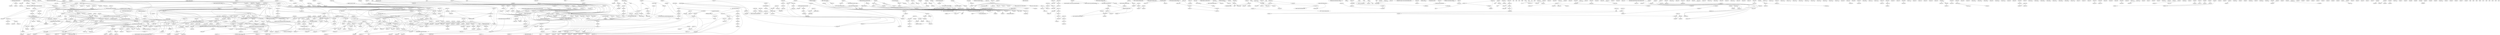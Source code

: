 digraph g
{

  /* list of nodes */
  "AAA domain-containing protein";
  "Adenine deaminase";
  "Antigen, P35";
  "Antigen, P35, putative";
  "Antigen, P35-like protein";
  "Antigen, S1";
  "Arthropod-specific outer surface protein C";
  "BBA07 family lipoprotein";
  "BBA14 family lipoprotein";
  "BBC05";
  "BBC07";
  "BBD14-like protein";
  "BBG30-like protein";
  "BbK2-10";
  "Bbk2-11";
  "Bbk47-like";
  "Bbk49-like";
  "Bbk50-like";
  "Bbs27 protein";
  "Bdr";
  "Bdr family repetitive protein";
  "Bdr protein";
  "Blasticidin-S acetyltransferase";
  "Borrelia ORF-A superfamily";
  "Borrelia burgdorferi virulent strain associated lipofamily protein";
  "Borrelia burgdorferi virulent strain associated lipoprotein";
  "Borrelia family protein PFam57/62";
  "Borrelia hemolysin accessory protein";
  "Borrelia lipoprotein";
  "Borrelia outer surface protein E";
  "Borrelia virulent strain associated lipoprotein";
  "Borrelial persistence in ticks protein A";
  "CRASP family complement regulator-acquiring lipoprotein";
  "CRASP-2";
  "CobQ/CobB/MinD/ParA nucleotide binding domain protein";
  "Complement regulator-acquiring surface protein 3";
  "Conserved domain protein";
  "DNA helicase";
  "DUF226 domain-containing protein";
  "DUF244 domain-containing protein";
  "DUF261 domain-containing protein";
  "DUF4179 domain-containing protein";
  "DUF603 domain-containing protein";
  "DUF735 domain-containing protein";
  "DUF736 domain-containing protein";
  "DUF787 domain-containing protein";
  "Decorin-binding protein A";
  "DnaB-like helicase C-terminal domain-containing protein";
  "ERF family protein";
  "Erp family outer-surface lipoprotein";
  "Erp protein";
  "Erp22 protein";
  "Erp24 protein";
  "Erp26 protein";
  "Erp27 protein";
  "Erp43 protein";
  "Erp44 protein";
  "Erp45 protein";
  "Erp47 protein";
  "Erp51 protein";
  "Flagellar filament outsheath protein";
  "Glutamyl/glutaminyl-tRNA synthetase";
  "HK97 gp10 family phage protein";
  "Hemolysin accessory protein";
  "Immunogenic protein P37";
  "Immunogenic protein P37, putative";
  "Integrase";
  "Late embryogenesis abundant protein LEA-2 subgroup domain-containing protein";
  "Lp6-6 family lipoprotein";
  "MTA/SAH nucleosidase";
  "Major outer surface protein C";
  "Mammal-specific outer surface protein C";
  "Membrane protein";
  "Mlp family lipoprotein";
  "Mlp lipofamily protein";
  "Mlp8";
  "Multidrug-efflux transporter-like protein";
  "MvaI/BcnI restriction endonuclease domain-containing protein";
  "N-6 DNA methylase";
  "NADH-quinone oxidoreductase subunit J";
  "ORF03";
  "ORF15/rep";
  "ORF17/2-9-9 lipoprotein";
  "ORF23/BdrA";
  "Oligopeptide transport system substrate-binding protein";
  "OspE-related lipoprotein";
  "Outer membrane lipoprotein BBA14";
  "Outer membrane lipoprotein-sorting protein";
  "Outer surface protein";
  "Outer surface protein C";
  "Outer surface protein E";
  "Outer surface protein F";
  "P52 family lipoprotein";
  "PF-32 protein";
  "Partition protein";
  "Peptide transporter";
  "Pfs protein";
  "PilZN3 domain-containing protein";
  "Plasmid partition protein";
  "Plasmid partitioning associated protein-1";
  "Putative membrane spanning protein";
  "Putative outer membrane protein BBA03";
  "Putative outer membrane protein BBA52";
  "Putative plasmid partition protein";
  "Putative vls recombination cassette 12";
  "Putative vls recombination cassette Vls14a";
  "Regulator";
  "Repeat motif-containing gene protein";
  "Repeat motif-containing protein";
  "Replicative helicase";
  "Rev";
  "Ribosomal protein L5";
  "Single-stranded DNA-binding protein";
  "T cell independent antigen P32BBTI";
  "TM2 domain protein";
  "TM2 domain-containing protein";
  "Transmembrane protein";
  "Transposase putative helix-turn-helix domain-containing protein";
  "Transposase, IS605 family";
  "Transposase-like protein";
  "Type IV restriction-modification system";
  "Uncharacterized conserved protein, contains restriction enzyme R protein N terminal (HSDR_N) domain";
  "Uncharacterized domain protein";
  "Uncharacterized lipoprotein BBF20";
  "Uncharacterized protein BBD24";
  "Uncharacterized protein BB_0001";
  "Uncharacterized protein BB_K41";
  "Variable large protein";
  "Variable outer membrane protein";
  "VlsE-like protein";
  "XRE family transcriptional regulator";
  "aac(3)-Ia";
  "adeC";
  "aph(3')-Ia";
  "bdrA";
  "bdrH";
  "bdrM";
  "bdrO";
  "bdrQ";
  "bdrR";
  "blyB";
  "cdsA";
  "celA";
  "celB";
  "chlD";
  "chromosome replication/partitioning protein";
  "cspZ";
  "dbpA";
  "dbpB";
  "dcm";
  "dedD";
  "elpB2";
  "eppA";
  "erpA";
  "erpC";
  "erpD";
  "erpG";
  "erpH";
  "erpK";
  "erpL";
  "erpM";
  "erpP";
  "erpQ";
  "erpX";
  "erpY";
  "fibronectin-binding protein";
  "flgJ1";
  "frr";
  "fzo-like conserved region";
  "group_1000";
  "group_1001";
  "group_1002";
  "group_1003";
  "group_1004";
  "group_1005";
  "group_1006";
  "group_1008";
  "group_1009";
  "group_1010";
  "group_1013";
  "group_1014";
  "group_1016";
  "group_1017";
  "group_1021";
  "group_1022";
  "group_1024";
  "group_1025";
  "group_1026";
  "group_1027";
  "group_1028";
  "group_1029";
  "group_1030";
  "group_1031";
  "group_1032";
  "group_1033";
  "group_1034";
  "group_1037";
  "group_1038";
  "group_1039";
  "group_1040";
  "group_1041";
  "group_1043";
  "group_1044";
  "group_1045";
  "group_1046";
  "group_1047";
  "group_1048";
  "group_1049";
  "group_1050";
  "group_1051";
  "group_1053";
  "group_1055";
  "group_1056";
  "group_1057";
  "group_1058";
  "group_1059";
  "group_1061";
  "group_1062";
  "group_1064";
  "group_1065";
  "group_1066";
  "group_1067";
  "group_1068";
  "group_1069";
  "group_1070";
  "group_1071";
  "group_1072";
  "group_1073";
  "group_1074";
  "group_1076";
  "group_1077";
  "group_1079";
  "group_108";
  "group_1080";
  "group_1081";
  "group_1082";
  "group_1083";
  "group_1084";
  "group_1085";
  "group_1086";
  "group_1087";
  "group_1090";
  "group_1091";
  "group_1092";
  "group_1093";
  "group_1094";
  "group_1095";
  "group_1096";
  "group_1097";
  "group_1098";
  "group_1099";
  "group_110";
  "group_1100";
  "group_1101";
  "group_1102";
  "group_1103";
  "group_1104";
  "group_1105";
  "group_1106";
  "group_1107";
  "group_1109";
  "group_1110";
  "group_1111";
  "group_1112";
  "group_1113";
  "group_1114";
  "group_1115";
  "group_1116";
  "group_1117";
  "group_1118";
  "group_1120";
  "group_1121";
  "group_1122";
  "group_1123";
  "group_1124";
  "group_1125";
  "group_1127";
  "group_1129";
  "group_113";
  "group_1130";
  "group_1131";
  "group_1132";
  "group_1135";
  "group_1136";
  "group_1137";
  "group_1138";
  "group_1139";
  "group_114";
  "group_1140";
  "group_1141";
  "group_1142";
  "group_1143";
  "group_1144";
  "group_1145";
  "group_1146";
  "group_1147";
  "group_1148";
  "group_1149";
  "group_115";
  "group_1150";
  "group_1151";
  "group_1153";
  "group_1154";
  "group_1155";
  "group_1156";
  "group_1157";
  "group_1158";
  "group_1161";
  "group_1162";
  "group_1163";
  "group_1164";
  "group_1165";
  "group_1166";
  "group_1167";
  "group_1168";
  "group_1169";
  "group_1170";
  "group_1171";
  "group_1172";
  "group_1173";
  "group_1174";
  "group_1176";
  "group_1177";
  "group_1178";
  "group_1179";
  "group_1180";
  "group_1181";
  "group_1182";
  "group_1183";
  "group_1184";
  "group_1185";
  "group_1186";
  "group_1187";
  "group_1188";
  "group_1189";
  "group_1190";
  "group_1191";
  "group_1192";
  "group_1193";
  "group_1194";
  "group_1195";
  "group_1196";
  "group_1197";
  "group_1199";
  "group_1200";
  "group_1201";
  "group_1202";
  "group_1203";
  "group_1206";
  "group_1207";
  "group_1208";
  "group_1209";
  "group_1210";
  "group_1211";
  "group_1212";
  "group_1213";
  "group_1214";
  "group_1215";
  "group_1217";
  "group_1219";
  "group_1220";
  "group_1221";
  "group_1222";
  "group_1223";
  "group_1224";
  "group_1225";
  "group_1227";
  "group_1228";
  "group_1229";
  "group_1230";
  "group_1231";
  "group_1232";
  "group_1233";
  "group_1234";
  "group_1235";
  "group_1236";
  "group_1237";
  "group_1238";
  "group_1239";
  "group_124";
  "group_1240";
  "group_1241";
  "group_1242";
  "group_1243";
  "group_1244";
  "group_1245";
  "group_1246";
  "group_1247";
  "group_1248";
  "group_1249";
  "group_125";
  "group_1250";
  "group_1251";
  "group_1252";
  "group_1253";
  "group_1254";
  "group_1255";
  "group_1256";
  "group_1258";
  "group_1259";
  "group_1260";
  "group_1261";
  "group_1262";
  "group_1263";
  "group_1265";
  "group_1266";
  "group_1267";
  "group_1268";
  "group_1269";
  "group_127";
  "group_1270";
  "group_1271";
  "group_1272";
  "group_1273";
  "group_1274";
  "group_1275";
  "group_1276";
  "group_1278";
  "group_1279";
  "group_1280";
  "group_1282";
  "group_1283";
  "group_1284";
  "group_1285";
  "group_1286";
  "group_1287";
  "group_1288";
  "group_1289";
  "group_1290";
  "group_1291";
  "group_1292";
  "group_1293";
  "group_1294";
  "group_1295";
  "group_1297";
  "group_1298";
  "group_1299";
  "group_1300";
  "group_1301";
  "group_1302";
  "group_1303";
  "group_1305";
  "group_1306";
  "group_1307";
  "group_1308";
  "group_1309";
  "group_131";
  "group_1310";
  "group_1311";
  "group_1312";
  "group_1313";
  "group_1314";
  "group_1315";
  "group_1317";
  "group_1318";
  "group_1319";
  "group_1320";
  "group_1321";
  "group_1322";
  "group_1323";
  "group_1324";
  "group_1325";
  "group_1326";
  "group_1327";
  "group_1328";
  "group_1329";
  "group_133";
  "group_1330";
  "group_1331";
  "group_1332";
  "group_1333";
  "group_1334";
  "group_1335";
  "group_1336";
  "group_1337";
  "group_1338";
  "group_1339";
  "group_134";
  "group_1340";
  "group_1341";
  "group_1342";
  "group_1343";
  "group_1344";
  "group_1345";
  "group_1346";
  "group_1347";
  "group_1348";
  "group_1349";
  "group_135";
  "group_1350";
  "group_1351";
  "group_1352";
  "group_1353";
  "group_1354";
  "group_1355";
  "group_1356";
  "group_1357";
  "group_1358";
  "group_1359";
  "group_136";
  "group_1361";
  "group_1362";
  "group_1363";
  "group_1364";
  "group_1365";
  "group_1366";
  "group_1367";
  "group_1368";
  "group_1369";
  "group_137";
  "group_1370";
  "group_1371";
  "group_1372";
  "group_1373";
  "group_1374";
  "group_1375";
  "group_1376";
  "group_1377";
  "group_1379";
  "group_138";
  "group_1380";
  "group_1381";
  "group_1382";
  "group_1383";
  "group_1384";
  "group_1385";
  "group_1387";
  "group_1388";
  "group_1389";
  "group_139";
  "group_1390";
  "group_1391";
  "group_140";
  "group_141";
  "group_155";
  "group_156";
  "group_157";
  "group_158";
  "group_160";
  "group_163";
  "group_164";
  "group_165";
  "group_166";
  "group_167";
  "group_168";
  "group_170";
  "group_172";
  "group_173";
  "group_177";
  "group_179";
  "group_180";
  "group_181";
  "group_182";
  "group_183";
  "group_184";
  "group_186";
  "group_189";
  "group_191";
  "group_195";
  "group_243";
  "group_246";
  "group_248";
  "group_249";
  "group_250";
  "group_251";
  "group_252";
  "group_253";
  "group_254";
  "group_255";
  "group_257";
  "group_262";
  "group_263";
  "group_264";
  "group_266";
  "group_267";
  "group_268";
  "group_269";
  "group_272";
  "group_273";
  "group_275";
  "group_277";
  "group_280";
  "group_281";
  "group_282";
  "group_283";
  "group_284";
  "group_285";
  "group_287";
  "group_288";
  "group_289";
  "group_292";
  "group_294";
  "group_295";
  "group_296";
  "group_298";
  "group_301";
  "group_302";
  "group_303";
  "group_304";
  "group_305";
  "group_306";
  "group_308";
  "group_31";
  "group_310";
  "group_312";
  "group_313";
  "group_315";
  "group_317";
  "group_318";
  "group_319";
  "group_320";
  "group_321";
  "group_322";
  "group_323";
  "group_324";
  "group_325";
  "group_328";
  "group_331";
  "group_332";
  "group_333";
  "group_335";
  "group_351";
  "group_352";
  "group_427";
  "group_428";
  "group_429";
  "group_43";
  "group_430";
  "group_433";
  "group_434";
  "group_435";
  "group_436";
  "group_438";
  "group_440";
  "group_441";
  "group_442";
  "group_443";
  "group_445";
  "group_446";
  "group_45";
  "group_450";
  "group_451";
  "group_452";
  "group_453";
  "group_454";
  "group_455";
  "group_456";
  "group_457";
  "group_458";
  "group_459";
  "group_460";
  "group_461";
  "group_462";
  "group_463";
  "group_465";
  "group_466";
  "group_467";
  "group_469";
  "group_47";
  "group_470";
  "group_471";
  "group_472";
  "group_473";
  "group_474";
  "group_475";
  "group_478";
  "group_479";
  "group_48";
  "group_480";
  "group_481";
  "group_483";
  "group_484";
  "group_486";
  "group_487";
  "group_488";
  "group_489";
  "group_49";
  "group_491";
  "group_492";
  "group_493";
  "group_494";
  "group_495";
  "group_497";
  "group_499";
  "group_501";
  "group_502";
  "group_503";
  "group_504";
  "group_505";
  "group_507";
  "group_508";
  "group_509";
  "group_510";
  "group_511";
  "group_513";
  "group_514";
  "group_515";
  "group_516";
  "group_518";
  "group_519";
  "group_520";
  "group_521";
  "group_522";
  "group_523";
  "group_524";
  "group_525";
  "group_526";
  "group_527";
  "group_529";
  "group_530";
  "group_531";
  "group_532";
  "group_533";
  "group_535";
  "group_536";
  "group_537";
  "group_538";
  "group_539";
  "group_540";
  "group_541";
  "group_543";
  "group_544";
  "group_547";
  "group_548";
  "group_549";
  "group_551";
  "group_552";
  "group_553";
  "group_557";
  "group_559";
  "group_560";
  "group_561";
  "group_562";
  "group_563";
  "group_564";
  "group_567";
  "group_568";
  "group_569";
  "group_57";
  "group_571";
  "group_572";
  "group_576";
  "group_577";
  "group_578";
  "group_579";
  "group_58";
  "group_580";
  "group_581";
  "group_582";
  "group_583";
  "group_584";
  "group_585";
  "group_586";
  "group_588";
  "group_589";
  "group_590";
  "group_591";
  "group_592";
  "group_593";
  "group_594";
  "group_595";
  "group_596";
  "group_597";
  "group_598";
  "group_599";
  "group_600";
  "group_601";
  "group_602";
  "group_606";
  "group_607";
  "group_61";
  "group_610";
  "group_612";
  "group_613";
  "group_615";
  "group_616";
  "group_617";
  "group_618";
  "group_619";
  "group_620";
  "group_622";
  "group_624";
  "group_625";
  "group_627";
  "group_628";
  "group_629";
  "group_630";
  "group_631";
  "group_632";
  "group_634";
  "group_635";
  "group_636";
  "group_637";
  "group_639";
  "group_640";
  "group_644";
  "group_645";
  "group_647";
  "group_648";
  "group_65";
  "group_650";
  "group_651";
  "group_653";
  "group_655";
  "group_656";
  "group_657";
  "group_660";
  "group_661";
  "group_662";
  "group_663";
  "group_664";
  "group_665";
  "group_668";
  "group_669";
  "group_67";
  "group_671";
  "group_673";
  "group_674";
  "group_675";
  "group_676";
  "group_677";
  "group_678";
  "group_680";
  "group_682";
  "group_683";
  "group_684";
  "group_688";
  "group_689";
  "group_69";
  "group_690";
  "group_693";
  "group_694";
  "group_695";
  "group_696";
  "group_697";
  "group_698";
  "group_70";
  "group_700";
  "group_701";
  "group_702";
  "group_703";
  "group_704";
  "group_705";
  "group_706";
  "group_707";
  "group_709";
  "group_715";
  "group_717";
  "group_718";
  "group_721";
  "group_722";
  "group_723";
  "group_724";
  "group_726";
  "group_727";
  "group_728";
  "group_729";
  "group_730";
  "group_731";
  "group_732";
  "group_733";
  "group_734";
  "group_736";
  "group_737";
  "group_738";
  "group_739";
  "group_740";
  "group_741";
  "group_742";
  "group_743";
  "group_744";
  "group_745";
  "group_747";
  "group_748";
  "group_749";
  "group_75";
  "group_750";
  "group_751";
  "group_752";
  "group_754";
  "group_756";
  "group_757";
  "group_759";
  "group_76";
  "group_760";
  "group_761";
  "group_762";
  "group_763";
  "group_764";
  "group_765";
  "group_766";
  "group_767";
  "group_768";
  "group_77";
  "group_770";
  "group_771";
  "group_772";
  "group_773";
  "group_774";
  "group_775";
  "group_776";
  "group_777";
  "group_778";
  "group_780";
  "group_782";
  "group_783";
  "group_784";
  "group_785";
  "group_787";
  "group_79";
  "group_790";
  "group_791";
  "group_792";
  "group_793";
  "group_794";
  "group_795";
  "group_796";
  "group_797";
  "group_798";
  "group_799";
  "group_800";
  "group_801";
  "group_802";
  "group_803";
  "group_804";
  "group_805";
  "group_806";
  "group_807";
  "group_808";
  "group_809";
  "group_81";
  "group_810";
  "group_812";
  "group_813";
  "group_814";
  "group_815";
  "group_816";
  "group_817";
  "group_818";
  "group_819";
  "group_820";
  "group_821";
  "group_822";
  "group_823";
  "group_824";
  "group_825";
  "group_826";
  "group_827";
  "group_828";
  "group_829";
  "group_830";
  "group_831";
  "group_832";
  "group_833";
  "group_834";
  "group_835";
  "group_836";
  "group_837";
  "group_838";
  "group_839";
  "group_84";
  "group_840";
  "group_841";
  "group_842";
  "group_843";
  "group_844";
  "group_845";
  "group_847";
  "group_848";
  "group_849";
  "group_850";
  "group_851";
  "group_853";
  "group_854";
  "group_856";
  "group_857";
  "group_858";
  "group_859";
  "group_861";
  "group_862";
  "group_863";
  "group_864";
  "group_865";
  "group_866";
  "group_869";
  "group_87";
  "group_870";
  "group_871";
  "group_872";
  "group_873";
  "group_874";
  "group_875";
  "group_876";
  "group_878";
  "group_879";
  "group_88";
  "group_880";
  "group_881";
  "group_882";
  "group_884";
  "group_885";
  "group_886";
  "group_887";
  "group_888";
  "group_889";
  "group_89";
  "group_890";
  "group_891";
  "group_892";
  "group_893";
  "group_894";
  "group_895";
  "group_897";
  "group_898";
  "group_899";
  "group_90";
  "group_900";
  "group_901";
  "group_902";
  "group_903";
  "group_904";
  "group_905";
  "group_907";
  "group_908";
  "group_909";
  "group_910";
  "group_912";
  "group_913";
  "group_914";
  "group_915";
  "group_916";
  "group_917";
  "group_918";
  "group_919";
  "group_920";
  "group_923";
  "group_924";
  "group_925";
  "group_926";
  "group_927";
  "group_93";
  "group_930";
  "group_931";
  "group_932";
  "group_933";
  "group_934";
  "group_935";
  "group_936";
  "group_937";
  "group_938";
  "group_939";
  "group_940";
  "group_941";
  "group_942";
  "group_944";
  "group_947";
  "group_949";
  "group_951";
  "group_952";
  "group_953";
  "group_955";
  "group_956";
  "group_957";
  "group_958";
  "group_959";
  "group_960";
  "group_962";
  "group_963";
  "group_964";
  "group_965";
  "group_966";
  "group_967";
  "group_969";
  "group_97";
  "group_970";
  "group_971";
  "group_972";
  "group_974";
  "group_975";
  "group_976";
  "group_977";
  "group_978";
  "group_979";
  "group_98";
  "group_980";
  "group_981";
  "group_982";
  "group_983";
  "group_984";
  "group_985";
  "group_986";
  "group_987";
  "group_988";
  "group_989";
  "group_99";
  "group_990";
  "group_991";
  "group_992";
  "group_993";
  "group_994";
  "group_995";
  "group_997";
  "group_998";
  "membrane protein";
  "mlp10";
  "mlp9";
  "mlpA";
  "mlpC";
  "mlpD";
  "mlpF";
  "mlpG";
  "mlpH";
  "mlpI";
  "mlpJ";
  "mlpL";
  "orfB";
  "ospA";
  "ospB";
  "ospC";
  "ospD";
  "ospE";
  "outer surface protein F";
  "plasmid maintenance protein";
  "pncA";
  "putative antigen P35";
  "putative helicase";
  "repU";
  "replicative DNA helicase";
  "revA";
  "right-handed parallel beta-helix repeat-containing protein";
  "rnmV";
  "rpsH";
  "secE";
  "site-specific integrase";
  "tnpA";
  "tnpB";
  "tsf";
  "type I site-specific deoxyribonuclease";
  "uppS";
  "virulence associated lipoprotein";
  "ycf19";
  "yidD";
  "yjhX";

  /* list of edges */
  "AAA domain-containing protein" -> "group_810" [weight = "0.5"];
  "AAA domain-containing protein" -> "group_812" [weight = "0.5"];
  "Adenine deaminase" -> "Adenine deaminase" [weight = "0.25"];
  "Adenine deaminase" -> "group_1248" [weight = "0.5"];
  "Adenine deaminase" -> "group_466" [weight = "0.189473684210526"];
  "Adenine deaminase" -> "group_887" [weight = "0.222222222222222"];
  "Antigen, P35-like protein" -> "Antigen, P35" [weight = "0.148760330578512"];
  "BBA07 family lipoprotein" -> "Antigen, S1" [weight = "0.047085201793722"];
  "BBA07 family lipoprotein" -> "group_718" [weight = "0.067741935483871"];
  "BBA14 family lipoprotein" -> "ERF family protein" [weight = "0.444444444444444"];
  "BBC05" -> "BBC05" [weight = "1"];
  "BBC05" -> "group_1068" [weight = "1"];
  "BBC05" -> "group_1079" [weight = "0.857142857142857"];
  "BBC05" -> "group_1185" [weight = "0.5"];
  "BBC05" -> "group_1363" [weight = "1"];
  "BBC05" -> "group_756" [weight = "0.4"];
  "BBC05" -> "group_776" [weight = "0.413793103448276"];
  "BBC07" -> "group_1079" [weight = "0.857142857142857"];
  "BBC07" -> "group_1363" [weight = "1"];
  "BBC07" -> "group_571" [weight = "0.323907455012854"];
  "BBC07" -> "group_640" [weight = "1.55555555555556"];
  "BBC07" -> "group_776" [weight = "0.413793103448276"];
  "BBG30-like protein" -> "group_257" [weight = "0.0789473684210526"];
  "BBG30-like protein" -> "group_458" [weight = "0.218181818181818"];
  "Bbk2-11" -> "group_306" [weight = "0.315789473684211"];
  "Bbk47-like" -> "Bbk47-like" [weight = "0.571428571428571"];
  "Bbk47-like" -> "Bbk50-like" [weight = "0.571428571428571"];
  "Bbk47-like" -> "Immunogenic protein P37" [weight = "0.109612875163114"];
  "Bbk47-like" -> "group_1069" [weight = "1"];
  "Bbk47-like" -> "group_771" [weight = "1"];
  "Bbk49-like" -> "Bbk49-like" [weight = "0.333333333333333"];
  "Bbk49-like" -> "Bbk50-like" [weight = "0.470149253731343"];
  "Bbk50-like" -> "Bbk50-like" [weight = "4"];
  "Bdr family repetitive protein" -> "Bdr family repetitive protein" [weight = "9"];
  "Bdr protein" -> "group_1174" [weight = "1"];
  "Blasticidin-S acetyltransferase" -> "group_253" [weight = "0.444444444444444"];
  "Blasticidin-S acetyltransferase" -> "group_452" [weight = "2"];
  "Blasticidin-S acetyltransferase" -> "group_539" [weight = "0.180257510729614"];
  "Borrelia ORF-A superfamily" -> "group_1141" [weight = "2"];
  "Borrelia ORF-A superfamily" -> "group_543" [weight = "0.159695817490494"];
  "Borrelia ORF-A superfamily" -> "group_972" [weight = "0.269807280513919"];
  "Borrelia family protein PFam57/62" -> "group_668" [weight = "0.0447522642514651"];
  "Borrelia hemolysin accessory protein" -> "Outer membrane lipoprotein BBA14" [weight = "0.047085201793722"];
  "Borrelia lipoprotein" -> "group_853" [weight = "1"];
  "Borrelia outer surface protein E" -> "erpH" [weight = "0.652849740932642"];
  "Borrelia virulent strain associated lipoprotein" -> "Borrelia virulent strain associated lipoprotein" [weight = "0.4"];
  "Borrelial persistence in ticks protein A" -> "group_451" [weight = "0.0692688290269379"];
  "Borrelial persistence in ticks protein A" -> "group_978" [weight = "0.0773006134969325"];
  "CRASP family complement regulator-acquiring lipoprotein" -> "group_1283" [weight = "1"];
  "CRASP-2" -> "group_560" [weight = "0.134328358208955"];
  "CobQ/CobB/MinD/ParA nucleotide binding domain protein" -> "group_847" [weight = "1"];
  "Complement regulator-acquiring surface protein 3" -> "erpQ" [weight = "1.33333333333333"];
  "Complement regulator-acquiring surface protein 3" -> "group_160" [weight = "0.571428571428571"];
  "Conserved domain protein" -> "T cell independent antigen P32BBTI" [weight = "0.067741935483871"];
  "Conserved domain protein" -> "group_688" [weight = "0.047085201793722"];
  "DNA helicase" -> "group_457" [weight = "0.264705882352941"];
  "DUF226 domain-containing protein" -> "Borrelia family protein PFam57/62" [weight = "0.0783338514143612"];
  "DUF226 domain-containing protein" -> "group_665" [weight = "0.0447522642514651"];
  "DUF244 domain-containing protein" -> "group_910" [weight = "1"];
  "DUF261 domain-containing protein" -> "group_487" [weight = "0.105175292153589"];
  "DUF261 domain-containing protein" -> "group_724" [weight = "0.333333333333333"];
  "DUF603 domain-containing protein" -> "group_747" [weight = "0.444444444444444"];
  "DUF735 domain-containing protein" -> "group_717" [weight = "0.047085201793722"];
  "DUF736 domain-containing protein" -> "DUF736 domain-containing protein" [weight = "2"];
  "DnaB-like helicase C-terminal domain-containing protein" -> "DnaB-like helicase C-terminal domain-containing protein" [weight = "0.13953488372093"];
  "ERF family protein" -> "ERF family protein" [weight = "2"];
  "ERF family protein" -> "group_742" [weight = "0.210526315789474"];
  "Erp22 protein" -> "Erp family outer-surface lipoprotein" [weight = "2"];
  "Erp22 protein" -> "OspE-related lipoprotein" [weight = "0.315789473684211"];
  "Erp22 protein" -> "Outer surface protein E" [weight = "4"];
  "Erp22 protein" -> "erpM" [weight = "0.285714285714286"];
  "Erp22 protein" -> "group_975" [weight = "0.177215189873418"];
  "Erp22 protein" -> "ospE" [weight = "0.25"];
  "Erp24 protein" -> "Outer surface protein F" [weight = "0.8"];
  "Erp27 protein" -> "group_876" [weight = "0.181818181818182"];
  "Erp43 protein" -> "group_1017" [weight = "0.257142857142857"];
  "Erp44 protein" -> "Erp44 protein" [weight = "9"];
  "Erp47 protein" -> "Erp47 protein" [weight = "1"];
  "Erp47 protein" -> "elpB2" [weight = "0.545454545454545"];
  "Erp51 protein" -> "Erp51 protein" [weight = "0.5"];
  "Erp51 protein" -> "erpA" [weight = "0.149466192170818"];
  "Erp51 protein" -> "erpC" [weight = "0.206896551724138"];
  "Glutamyl/glutaminyl-tRNA synthetase" -> "group_1243" [weight = "0.5"];
  "Glutamyl/glutaminyl-tRNA synthetase" -> "group_254" [weight = "0.168224299065421"];
  "Glutamyl/glutaminyl-tRNA synthetase" -> "group_319" [weight = "0.5"];
  "Glutamyl/glutaminyl-tRNA synthetase" -> "group_924" [weight = "0.276923076923077"];
  "Hemolysin accessory protein" -> "group_1032" [weight = "0.5"];
  "Hemolysin accessory protein" -> "group_1033" [weight = "0.174757281553398"];
  "Immunogenic protein P37, putative" -> "Bbk47-like" [weight = "0.112701252236136"];
  "Immunogenic protein P37, putative" -> "Bbk49-like" [weight = "0.319796954314721"];
  "Immunogenic protein P37, putative" -> "Immunogenic protein P37, putative" [weight = "1"];
  "Immunogenic protein P37" -> "Immunogenic protein P37" [weight = "0.0909090909090909"];
  "Late embryogenesis abundant protein LEA-2 subgroup domain-containing protein" -> "group_474" [weight = "0.237960339943343"];
  "Late embryogenesis abundant protein LEA-2 subgroup domain-containing protein" -> "group_680" [weight = "0.111111111111111"];
  "Lp6-6 family lipoprotein" -> "Ribosomal protein L5" [weight = "0.047085201793722"];
  "MTA/SAH nucleosidase" -> "group_455" [weight = "0.333333333333333"];
  "Mlp family lipoprotein" -> "Mlp family lipoprotein" [weight = "2.25"];
  "Mlp family lipoprotein" -> "group_782" [weight = "0.409090909090909"];
  "Mlp8" -> "Mlp8" [weight = "4.5"];
  "Mlp8" -> "repU" [weight = "1"];
  "Multidrug-efflux transporter-like protein" -> "group_1206" [weight = "2"];
  "N-6 DNA methylase" -> "tnpB" [weight = "1"];
  "NADH-quinone oxidoreductase subunit J" -> "NADH-quinone oxidoreductase subunit J" [weight = "2"];
  "ORF03" -> "ORF03" [weight = "9"];
  "Outer membrane lipoprotein BBA14" -> "group_1005" [weight = "1"];
  "Outer membrane lipoprotein BBA14" -> "ospA" [weight = "0.067741935483871"];
  "Outer membrane lipoprotein-sorting protein" -> "group_472" [weight = "0.112903225806452"];
  "Outer surface protein F" -> "Outer surface protein F" [weight = "1"];
  "Outer surface protein F" -> "erpM" [weight = "0.333333333333333"];
  "Outer surface protein" -> "group_480" [weight = "0.067741935483871"];
  "Outer surface protein" -> "group_511" [weight = "0.047085201793722"];
  "P52 family lipoprotein" -> "group_89" [weight = "0.715909090909091"];
  "Partition protein" -> "Partition protein" [weight = "1.33333333333333"];
  "Peptide transporter" -> "group_1005" [weight = "1"];
  "Peptide transporter" -> "ospB" [weight = "0.067741935483871"];
  "Pfs protein" -> "group_859" [weight = "1"];
  "Pfs protein" -> "group_861" [weight = "1"];
  "PilZN3 domain-containing protein" -> "MvaI/BcnI restriction endonuclease domain-containing protein" [weight = "0.428571428571429"];
  "PilZN3 domain-containing protein" -> "group_45" [weight = "0.19672131147541"];
  "Plasmid partitioning associated protein-1" -> "Peptide transporter" [weight = "0.047085201793722"];
  "Plasmid partitioning associated protein-1" -> "group_709" [weight = "0.067741935483871"];
  "Putative outer membrane protein BBA52" -> "Bbs27 protein" [weight = "0.047085201793722"];
  "Putative plasmid partition protein" -> "PilZN3 domain-containing protein" [weight = "0.230769230769231"];
  "Putative plasmid partition protein" -> "Putative plasmid partition protein" [weight = "0.186666666666667"];
  "Putative plasmid partition protein" -> "Uncharacterized protein BB_K41" [weight = "0.605769230769231"];
  "Putative plasmid partition protein" -> "group_655" [weight = "0.179615110477548"];
  "Putative vls recombination cassette 12" -> "Putative vls recombination cassette 12" [weight = "0.666666666666667"];
  "Putative vls recombination cassette 12" -> "group_1069" [weight = "1"];
  "Putative vls recombination cassette 12" -> "group_1070" [weight = "1"];
  "Putative vls recombination cassette 12" -> "group_771" [weight = "1"];
  "Putative vls recombination cassette 12" -> "group_84" [weight = "1"];
  "Repeat motif-containing gene protein" -> "group_854" [weight = "1"];
  "Repeat motif-containing gene protein" -> "group_856" [weight = "1"];
  "Repeat motif-containing protein" -> "group_287" [weight = "0.5"];
  "T cell independent antigen P32BBTI" -> "Ribosomal protein L5" [weight = "0.067741935483871"];
  "TM2 domain protein" -> "BBC07" [weight = "4"];
  "TM2 domain protein" -> "group_139" [weight = "0.413793103448276"];
  "TM2 domain protein" -> "group_976" [weight = "0.5"];
  "TM2 domain-containing protein" -> "group_306" [weight = "0.146341463414634"];
  "TM2 domain-containing protein" -> "group_876" [weight = "0.25"];
  "Transposase putative helix-turn-helix domain-containing protein" -> "P52 family lipoprotein" [weight = "7"];
  "Transposase putative helix-turn-helix domain-containing protein" -> "group_31" [weight = "1.85294117647059"];
  "Transposase putative helix-turn-helix domain-containing protein" -> "group_79" [weight = "2"];
  "Transposase, IS605 family" -> "Transposase, IS605 family" [weight = "9"];
  "Transposase-like protein" -> "group_1024" [weight = "0.156521739130435"];
  "Type IV restriction-modification system" -> "group_1317" [weight = "1"];
  "Uncharacterized conserved protein, contains restriction enzyme R protein N terminal (HSDR_N) domain" -> "Uncharacterized conserved protein, contains restriction enzyme R protein N terminal (HSDR_N) domain" [weight = "0.243243243243243"];
  "Uncharacterized conserved protein, contains restriction enzyme R protein N terminal (HSDR_N) domain" -> "group_1057" [weight = "3"];
  "Uncharacterized conserved protein, contains restriction enzyme R protein N terminal (HSDR_N) domain" -> "group_521" [weight = "1"];
  "Uncharacterized conserved protein, contains restriction enzyme R protein N terminal (HSDR_N) domain" -> "group_586" [weight = "0.4"];
  "Uncharacterized domain protein" -> "group_89" [weight = "0.552631578947368"];
  "Uncharacterized lipoprotein BBF20" -> "group_1045" [weight = "0.418604651162791"];
  "Uncharacterized lipoprotein BBF20" -> "group_312" [weight = "0.3"];
  "Uncharacterized lipoprotein BBF20" -> "group_909" [weight = "0.464944649446494"];
  "Uncharacterized lipoprotein BBF20" -> "group_920" [weight = "0.197802197802198"];
  "Uncharacterized protein BBD24" -> "Uncharacterized protein BBD24" [weight = "0.232258064516129"];
  "Uncharacterized protein BBD24" -> "group_930" [weight = "3"];
  "Uncharacterized protein BB_K41" -> "Bbk47-like" [weight = "0.8"];
  "Uncharacterized protein BB_K41" -> "fzo-like conserved region" [weight = "0.887323943661972"];
  "Uncharacterized protein BB_K41" -> "group_1136" [weight = "0.9"];
  "Uncharacterized protein BB_K41" -> "group_322" [weight = "0.617647058823529"];
  "Uncharacterized protein BB_K41" -> "group_817" [weight = "0.112701252236136"];
  "Uncharacterized protein BB_K41" -> "group_895" [weight = "0.5"];
  "Variable large protein" -> "Putative vls recombination cassette Vls14a" [weight = "1"];
  "Variable large protein" -> "Variable large protein" [weight = "0.0555555555555556"];
  "Variable outer membrane protein" -> "group_155" [weight = "1"];
  "VlsE-like protein" -> "group_333" [weight = "1"];
  "XRE family transcriptional regulator" -> "XRE family transcriptional regulator" [weight = "2"];
  "adeC" -> "Antigen, P35, putative" [weight = "0.139457664637521"];
  "adeC" -> "group_455" [weight = "1.33333333333333"];
  "aph(3')-Ia" -> "group_1090" [weight = "7"];
  "bdrH" -> "group_1237" [weight = "2"];
  "bdrH" -> "group_627" [weight = "2"];
  "bdrH" -> "mlpD" [weight = "0.70391061452514"];
  "bdrQ" -> "group_288" [weight = "1"];
  "bdrR" -> "ORF17/2-9-9 lipoprotein" [weight = "1"];
  "bdrR" -> "bdrR" [weight = "1"];
  "bdrR" -> "group_624" [weight = "2"];
  "bdrR" -> "mlpI" [weight = "0.50199203187251"];
  "blyB" -> "group_622" [weight = "0.666666666666667"];
  "cdsA" -> "cdsA" [weight = "1"];
  "cdsA" -> "cspZ" [weight = "1"];
  "cspZ" -> "Glutamyl/glutaminyl-tRNA synthetase" [weight = "1"];
  "cspZ" -> "cspZ" [weight = "4"];
  "cspZ" -> "group_1043" [weight = "1"];
  "cspZ" -> "group_560" [weight = "0.333333333333333"];
  "cspZ" -> "group_778" [weight = "1"];
  "dbpB" -> "Decorin-binding protein A" [weight = "0.5"];
  "dbpB" -> "dbpA" [weight = "0.168224299065421"];
  "dbpB" -> "group_1001" [weight = "0.333333333333333"];
  "dbpB" -> "group_483" [weight = "1"];
  "dbpB" -> "group_532" [weight = "0.153846153846154"];
  "dbpB" -> "group_707" [weight = "0.067741935483871"];
  "dcm" -> "MvaI/BcnI restriction endonuclease domain-containing protein" [weight = "1.33333333333333"];
  "elpB2" -> "elpB2" [weight = "1"];
  "eppA" -> "BbK2-10" [weight = "0.168224299065421"];
  "eppA" -> "eppA" [weight = "0.5"];
  "eppA" -> "erpG" [weight = "0.2"];
  "eppA" -> "erpH" [weight = "0.228675136116152"];
  "eppA" -> "group_125" [weight = "0.327272727272727"];
  "eppA" -> "group_947" [weight = "0.421404682274247"];
  "erpA" -> "group_88" [weight = "0.263048016701461"];
  "erpC" -> "erpC" [weight = "0.9"];
  "erpC" -> "group_1229" [weight = "0.5"];
  "erpC" -> "group_48" [weight = "0.5"];
  "erpC" -> "group_88" [weight = "0.4"];
  "erpD" -> "DNA helicase" [weight = "0.666666666666667"];
  "erpD" -> "group_115" [weight = "0.75"];
  "erpD" -> "group_1192" [weight = "1"];
  "erpD" -> "group_323" [weight = "0.224199288256228"];
  "erpD" -> "group_97" [weight = "0.260869565217391"];
  "erpD" -> "group_974" [weight = "0.269230769230769"];
  "erpK" -> "group_306" [weight = "0.333333333333333"];
  "erpL" -> "erpL" [weight = "1"];
  "erpP" -> "erpQ" [weight = "0.3342175066313"];
  "erpQ" -> "Erp family outer-surface lipoprotein" [weight = "1"];
  "erpY" -> "Borrelia outer surface protein E" [weight = "0.652849740932642"];
  "fibronectin-binding protein" -> "group_266" [weight = "0.5"];
  "fibronectin-binding protein" -> "group_526" [weight = "0.382978723404255"];
  "group_1000" -> "DNA helicase" [weight = "0.375"];
  "group_1003" -> "group_552" [weight = "1"];
  "group_1003" -> "group_553" [weight = "1"];
  "group_1008" -> "group_650" [weight = "1"];
  "group_1008" -> "group_980" [weight = "0.5"];
  "group_1009" -> "group_930" [weight = "0.45"];
  "group_1016" -> "group_1016" [weight = "2"];
  "group_1016" -> "repU" [weight = "0.514285714285714"];
  "group_1022" -> "Transposase-like protein" [weight = "0.169811320754717"];
  "group_1022" -> "group_115" [weight = "6"];
  "group_1022" -> "group_581" [weight = "0.5"];
  "group_1022" -> "orfB" [weight = "0.5"];
  "group_1024" -> "group_1025" [weight = "0.222222222222222"];
  "group_1025" -> "group_1084" [weight = "0.119205298013245"];
  "group_1026" -> "group_1206" [weight = "0.25"];
  "group_1027" -> "group_1026" [weight = "0.25"];
  "group_1028" -> "group_1027" [weight = "0.25"];
  "group_1028" -> "group_1029" [weight = "0.126760563380282"];
  "group_1029" -> "group_472" [weight = "0.25"];
  "group_1030" -> "group_472" [weight = "0.25"];
  "group_1030" -> "group_551" [weight = "0.126760563380282"];
  "group_1031" -> "group_139" [weight = "0.129496402877698"];
  "group_1031" -> "group_549" [weight = "6"];
  "group_1031" -> "tnpA" [weight = "1"];
  "group_1034" -> "Multidrug-efflux transporter-like protein" [weight = "0.169811320754717"];
  "group_1034" -> "group_1033" [weight = "0.375"];
  "group_1037" -> "erpK" [weight = "0.385321100917431"];
  "group_1039" -> "erpM" [weight = "2"];
  "group_1040" -> "Glutamyl/glutaminyl-tRNA synthetase" [weight = "1"];
  "group_1040" -> "group_254" [weight = "1"];
  "group_1043" -> "group_1043" [weight = "0.9"];
  "group_1046" -> "group_31" [weight = "0.4"];
  "group_1049" -> "group_1048" [weight = "0.333333333333333"];
  "group_1049" -> "group_1050" [weight = "0.5"];
  "group_1050" -> "Single-stranded DNA-binding protein" [weight = "0.333333333333333"];
  "group_1055" -> "Replicative helicase" [weight = "3"];
  "group_1057" -> "group_1056" [weight = "0.214285714285714"];
  "group_1058" -> "group_499" [weight = "4"];
  "group_1059" -> "group_84" [weight = "4"];
  "group_1061" -> "group_1062" [weight = "1"];
  "group_1065" -> "group_1066" [weight = "0.307692307692308"];
  "group_1067" -> "bdrH" [weight = "2"];
  "group_1071" -> "group_1071" [weight = "1"];
  "group_1072" -> "Uncharacterized protein BB_0001" [weight = "1"];
  "group_1074" -> "group_155" [weight = "0.5"];
  "group_1076" -> "group_994" [weight = "1"];
  "group_1081" -> "group_1080" [weight = "1"];
  "group_1081" -> "group_1082" [weight = "1"];
  "group_1082" -> "group_1083" [weight = "1"];
  "group_1084" -> "group_1206" [weight = "0.119205298013245"];
  "group_1086" -> "group_1085" [weight = "7"];
  "group_1086" -> "group_1087" [weight = "7"];
  "group_1087" -> "aac(3)-Ia" [weight = "7"];
  "group_1092" -> "group_1091" [weight = "1"];
  "group_1092" -> "group_1093" [weight = "1"];
  "group_1094" -> "group_1093" [weight = "1"];
  "group_1095" -> "group_959" [weight = "1"];
  "group_1095" -> "group_962" [weight = "1"];
  "group_1097" -> "Uncharacterized conserved protein, contains restriction enzyme R protein N terminal (HSDR_N) domain" [weight = "0.473684210526316"];
  "group_1098" -> "group_582" [weight = "0.264705882352941"];
  "group_1099" -> "group_1033" [weight = "0.310344827586207"];
  "group_1099" -> "group_1034" [weight = "1.125"];
  "group_1100" -> "adeC" [weight = "1"];
  "group_1100" -> "group_324" [weight = "1"];
  "group_1101" -> "group_155" [weight = "1"];
  "group_1103" -> "group_1109" [weight = "1"];
  "group_1103" -> "group_530" [weight = "1"];
  "group_1104" -> "group_1105" [weight = "1"];
  "group_1106" -> "group_333" [weight = "1"];
  "group_1107" -> "VlsE-like protein" [weight = "1"];
  "group_1107" -> "group_1106" [weight = "1"];
  "group_1109" -> "group_1110" [weight = "1"];
  "group_110" -> "blyB" [weight = "2"];
  "group_110" -> "group_110" [weight = "7"];
  "group_1110" -> "group_1111" [weight = "1"];
  "group_1111" -> "group_1112" [weight = "1"];
  "group_1114" -> "group_1115" [weight = "1"];
  "group_1115" -> "group_1116" [weight = "1"];
  "group_1118" -> "group_1117" [weight = "1"];
  "group_1122" -> "group_1121" [weight = "1"];
  "group_1122" -> "group_1123" [weight = "1"];
  "group_1124" -> "group_522" [weight = "1"];
  "group_1124" -> "group_523" [weight = "1"];
  "group_1125" -> "group_806" [weight = "1"];
  "group_1125" -> "group_808" [weight = "1"];
  "group_1127" -> "Erp protein" [weight = "1.53658536585366"];
  "group_1130" -> "group_1129" [weight = "0.428571428571429"];
  "group_1130" -> "group_547" [weight = "1.33333333333333"];
  "group_1131" -> "group_1132" [weight = "1.33333333333333"];
  "group_1132" -> "dcm" [weight = "0.428571428571429"];
  "group_1135" -> "group_1135" [weight = "1"];
  "group_1137" -> "Erp44 protein" [weight = "2"];
  "group_1139" -> "Variable large protein" [weight = "2"];
  "group_113" -> "group_113" [weight = "1"];
  "group_113" -> "group_446" [weight = "0.235294117647059"];
  "group_113" -> "group_880" [weight = "2"];
  "group_113" -> "group_99" [weight = "0.355932203389831"];
  "group_1140" -> "group_1139" [weight = "2"];
  "group_1143" -> "group_1129" [weight = "6"];
  "group_1144" -> "group_515" [weight = "0.201761409127302"];
  "group_1145" -> "group_1146" [weight = "3.6"];
  "group_1147" -> "group_1147" [weight = "6"];
  "group_114" -> "group_1046" [weight = "0.4"];
  "group_114" -> "group_114" [weight = "0.5"];
  "group_114" -> "group_254" [weight = "0.161434977578475"];
  "group_114" -> "group_653" [weight = "0.27906976744186"];
  "group_114" -> "group_671" [weight = "0.571428571428571"];
  "group_114" -> "group_79" [weight = "0.571428571428571"];
  "group_1150" -> "Uncharacterized conserved protein, contains restriction enzyme R protein N terminal (HSDR_N) domain" [weight = "1"];
  "group_1150" -> "group_1097" [weight = "1"];
  "group_1150" -> "group_872" [weight = "0.5"];
  "group_1151" -> "Uncharacterized conserved protein, contains restriction enzyme R protein N terminal (HSDR_N) domain" [weight = "0.25"];
  "group_1151" -> "group_124" [weight = "0.25"];
  "group_1155" -> "group_1156" [weight = "0.285714285714286"];
  "group_1155" -> "group_493" [weight = "0.5"];
  "group_1156" -> "group_492" [weight = "0.285714285714286"];
  "group_115" -> "Bdr family repetitive protein" [weight = "0.148148148148148"];
  "group_115" -> "DnaB-like helicase C-terminal domain-containing protein" [weight = "2"];
  "group_115" -> "Uncharacterized conserved protein, contains restriction enzyme R protein N terminal (HSDR_N) domain" [weight = "6"];
  "group_115" -> "group_1142" [weight = "6"];
  "group_1161" -> "group_1162" [weight = "1"];
  "group_1163" -> "group_1162" [weight = "1"];
  "group_1163" -> "group_1164" [weight = "1"];
  "group_1164" -> "group_1165" [weight = "1"];
  "group_1165" -> "group_1166" [weight = "1"];
  "group_1167" -> "group_1166" [weight = "1"];
  "group_1168" -> "group_1167" [weight = "1"];
  "group_1168" -> "group_1169" [weight = "1"];
  "group_1169" -> "group_1170" [weight = "1"];
  "group_1171" -> "group_1170" [weight = "1"];
  "group_1171" -> "group_1172" [weight = "1"];
  "group_1172" -> "group_1173" [weight = "1"];
  "group_1173" -> "group_1174" [weight = "1"];
  "group_1176" -> "Bdr protein" [weight = "1"];
  "group_1176" -> "group_158" [weight = "1"];
  "group_1177" -> "group_1178" [weight = "1"];
  "group_1178" -> "group_1179" [weight = "1"];
  "group_1180" -> "group_1179" [weight = "1"];
  "group_1180" -> "group_1181" [weight = "1"];
  "group_1181" -> "group_1182" [weight = "1"];
  "group_1182" -> "group_1183" [weight = "1"];
  "group_1186" -> "TM2 domain protein" [weight = "0.5"];
  "group_1186" -> "group_1185" [weight = "0.5"];
  "group_1187" -> "group_1187" [weight = "1"];
  "group_1188" -> "group_1188" [weight = "1"];
  "group_1191" -> "group_1191" [weight = "4"];
  "group_1195" -> "Uncharacterized conserved protein, contains restriction enzyme R protein N terminal (HSDR_N) domain" [weight = "2"];
  "group_1199" -> "group_1200" [weight = "1"];
  "group_1201" -> "group_1202" [weight = "1"];
  "group_1203" -> "TM2 domain-containing protein" [weight = "1"];
  "group_1207" -> "repU" [weight = "2"];
  "group_1211" -> "group_1211" [weight = "2"];
  "group_1212" -> "group_1212" [weight = "2"];
  "group_1213" -> "group_1214" [weight = "2"];
  "group_1215" -> "group_1215" [weight = "2"];
  "group_1217" -> "group_1217" [weight = "2"];
  "group_1219" -> "group_1219" [weight = "2"];
  "group_1220" -> "group_1220" [weight = "2"];
  "group_1221" -> "group_1221" [weight = "2"];
  "group_1222" -> "group_1222" [weight = "2"];
  "group_1223" -> "group_1223" [weight = "2"];
  "group_1224" -> "group_1224" [weight = "2"];
  "group_1225" -> "group_1225" [weight = "2"];
  "group_1227" -> "group_1227" [weight = "2"];
  "group_1232" -> "group_1233" [weight = "0.666666666666667"];
  "group_1238" -> "group_1239" [weight = "0.5"];
  "group_1239" -> "group_292" [weight = "0.5"];
  "group_1240" -> "group_292" [weight = "0.5"];
  "group_1241" -> "Borrelial persistence in ticks protein A" [weight = "2"];
  "group_1241" -> "group_163" [weight = "0.666666666666667"];
  "group_1243" -> "group_1244" [weight = "0.5"];
  "group_1244" -> "group_592" [weight = "0.5"];
  "group_1245" -> "group_1246" [weight = "0.5"];
  "group_1245" -> "group_592" [weight = "0.5"];
  "group_1246" -> "group_1247" [weight = "0.5"];
  "group_1248" -> "group_1249" [weight = "0.5"];
  "group_1249" -> "group_1250" [weight = "0.5"];
  "group_124" -> "Uncharacterized conserved protein, contains restriction enzyme R protein N terminal (HSDR_N) domain" [weight = "0.103448275862069"];
  "group_124" -> "group_1073" [weight = "0.5"];
  "group_124" -> "group_124" [weight = "0.5"];
  "group_124" -> "group_1305" [weight = "1"];
  "group_1250" -> "group_1251" [weight = "0.5"];
  "group_1252" -> "group_1251" [weight = "0.5"];
  "group_1252" -> "group_1253" [weight = "0.5"];
  "group_1254" -> "group_1253" [weight = "0.5"];
  "group_1254" -> "group_1255" [weight = "0.5"];
  "group_1255" -> "group_1256" [weight = "0.5"];
  "group_1256" -> "virulence associated lipoprotein" [weight = "0.5"];
  "group_1258" -> "group_1259" [weight = "0.5"];
  "group_1258" -> "virulence associated lipoprotein" [weight = "0.5"];
  "group_1259" -> "group_1260" [weight = "0.5"];
  "group_125" -> "group_125" [weight = "0.5"];
  "group_1260" -> "group_1389" [weight = "2"];
  "group_1260" -> "group_593" [weight = "0.666666666666667"];
  "group_1262" -> "group_955" [weight = "2"];
  "group_1263" -> "group_878" [weight = "0.466666666666667"];
  "group_1265" -> "Uncharacterized conserved protein, contains restriction enzyme R protein N terminal (HSDR_N) domain" [weight = "2"];
  "group_1267" -> "group_1268" [weight = "2"];
  "group_1269" -> "group_1269" [weight = "2"];
  "group_1270" -> "group_1270" [weight = "2"];
  "group_1272" -> "group_1273" [weight = "4"];
  "group_1276" -> "group_1275" [weight = "1"];
  "group_1278" -> "ORF15/rep" [weight = "0.5"];
  "group_1279" -> "group_1154" [weight = "1"];
  "group_127" -> "group_127" [weight = "3.6"];
  "group_1280" -> "Erp47 protein" [weight = "0.5"];
  "group_1282" -> "group_47" [weight = "1"];
  "group_1285" -> "group_597" [weight = "1"];
  "group_1286" -> "group_1285" [weight = "1"];
  "group_1286" -> "group_1287" [weight = "1"];
  "group_1287" -> "group_1288" [weight = "1"];
  "group_1288" -> "group_1289" [weight = "1"];
  "group_1289" -> "group_1290" [weight = "1"];
  "group_1291" -> "group_1290" [weight = "1"];
  "group_1292" -> "group_1291" [weight = "1"];
  "group_1292" -> "group_1293" [weight = "1"];
  "group_1293" -> "group_133" [weight = "1"];
  "group_1295" -> "Putative membrane spanning protein" [weight = "1"];
  "group_1295" -> "group_1294" [weight = "1"];
  "group_1297" -> "Putative membrane spanning protein" [weight = "1"];
  "group_1298" -> "group_1297" [weight = "1"];
  "group_1298" -> "group_1299" [weight = "1"];
  "group_1300" -> "group_1299" [weight = "1"];
  "group_1302" -> "group_266" [weight = "1"];
  "group_1303" -> "group_266" [weight = "1"];
  "group_1305" -> "group_1306" [weight = "1"];
  "group_1308" -> "group_1309" [weight = "1.5"];
  "group_1311" -> "group_306" [weight = "1.5"];
  "group_1314" -> "group_289" [weight = "1.5"];
  "group_1314" -> "group_598" [weight = "3"];
  "group_1315" -> "Glutamyl/glutaminyl-tRNA synthetase" [weight = "1"];
  "group_1315" -> "group_254" [weight = "1"];
  "group_131" -> "group_131" [weight = "0.692307692307692"];
  "group_1320" -> "group_1321" [weight = "3"];
  "group_1322" -> "group_934" [weight = "1.5"];
  "group_1324" -> "group_1323" [weight = "3"];
  "group_1325" -> "group_1262" [weight = "2"];
  "group_1325" -> "group_955" [weight = "0.875"];
  "group_1328" -> "group_1329" [weight = "6"];
  "group_1330" -> "group_442" [weight = "9"];
  "group_1334" -> "group_1334" [weight = "7"];
  "group_1335" -> "group_1335" [weight = "7"];
  "group_1336" -> "group_440" [weight = "1.5"];
  "group_1337" -> "plasmid maintenance protein" [weight = "1"];
  "group_1339" -> "group_1339" [weight = "1"];
  "group_133" -> "group_1294" [weight = "1"];
  "group_133" -> "group_133" [weight = "1"];
  "group_133" -> "group_1362" [weight = "1"];
  "group_133" -> "group_166" [weight = "0.0442882249560633"];
  "group_133" -> "group_650" [weight = "0.473684210526316"];
  "group_133" -> "group_980" [weight = "0.25"];
  "group_1341" -> "group_1340" [weight = "4"];
  "group_1341" -> "group_1342" [weight = "4"];
  "group_1342" -> "group_543" [weight = "4"];
  "group_1346" -> "Uncharacterized conserved protein, contains restriction enzyme R protein N terminal (HSDR_N) domain" [weight = "4"];
  "group_1346" -> "group_1345" [weight = "4"];
  "group_1347" -> "group_1348" [weight = "4"];
  "group_1347" -> "group_598" [weight = "4"];
  "group_1348" -> "group_1349" [weight = "4"];
  "group_134" -> "putative antigen P35" [weight = "0.466666666666667"];
  "group_1350" -> "group_1350" [weight = "4"];
  "group_1351" -> "group_1351" [weight = "4"];
  "group_1355" -> "group_1356" [weight = "3"];
  "group_1356" -> "group_1357" [weight = "3"];
  "group_1358" -> "group_1357" [weight = "3"];
  "group_1358" -> "group_1359" [weight = "3"];
  "group_135" -> "chromosome replication/partitioning protein" [weight = "0.047085201793722"];
  "group_1361" -> "group_1361" [weight = "3"];
  "group_1364" -> "group_1364" [weight = "1"];
  "group_1365" -> "group_1365" [weight = "1"];
  "group_1366" -> "group_1366" [weight = "1"];
  "group_1367" -> "group_1367" [weight = "1"];
  "group_1368" -> "group_1368" [weight = "1"];
  "group_1369" -> "group_1369" [weight = "6"];
  "group_1370" -> "group_1370" [weight = "9"];
  "group_1374" -> "group_1375" [weight = "2"];
  "group_1376" -> "group_87" [weight = "2"];
  "group_137" -> "group_43" [weight = "2"];
  "group_1380" -> "group_1379" [weight = "1"];
  "group_1384" -> "group_1385" [weight = "1"];
  "group_1389" -> "group_1390" [weight = "2"];
  "group_138" -> "Type IV restriction-modification system" [weight = "1"];
  "group_138" -> "group_328" [weight = "0.346153846153846"];
  "group_138" -> "group_507" [weight = "0.666666666666667"];
  "group_139" -> "group_1144" [weight = "0.110236220472441"];
  "group_139" -> "group_139" [weight = "1"];
  "group_139" -> "group_775" [weight = "1.49112426035503"];
  "group_139" -> "tnpA" [weight = "1"];
  "group_141" -> "group_141" [weight = "2.57142857142857"];
  "group_141" -> "group_784" [weight = "0.276923076923077"];
  "group_155" -> "Arthropod-specific outer surface protein C" [weight = "1"];
  "group_155" -> "Major outer surface protein C" [weight = "1.33333333333333"];
  "group_155" -> "Mammal-specific outer surface protein C" [weight = "0.4"];
  "group_155" -> "Membrane protein" [weight = "0.5"];
  "group_155" -> "Outer surface protein C" [weight = "3"];
  "group_155" -> "aac(3)-Ia" [weight = "7"];
  "group_155" -> "group_1047" [weight = "0.4"];
  "group_155" -> "group_1228" [weight = "2"];
  "group_155" -> "group_1387" [weight = "2"];
  "group_155" -> "group_562" [weight = "0.6"];
  "group_155" -> "group_731" [weight = "2"];
  "group_155" -> "group_903" [weight = "2"];
  "group_155" -> "ospC" [weight = "0.224199288256228"];
  "group_158" -> "group_1177" [weight = "1"];
  "group_158" -> "group_618" [weight = "0.137704918032787"];
  "group_160" -> "BbK2-10" [weight = "2"];
  "group_160" -> "Erp22 protein" [weight = "1"];
  "group_160" -> "erpH" [weight = "1.05882352941176"];
  "group_160" -> "group_1234" [weight = "0.666666666666667"];
  "group_160" -> "group_1311" [weight = "1.5"];
  "group_160" -> "ospE" [weight = "0.25"];
  "group_163" -> "group_450" [weight = "0.338709677419355"];
  "group_163" -> "group_644" [weight = "0.4"];
  "group_163" -> "group_884" [weight = "1"];
  "group_163" -> "group_978" [weight = "0.328125"];
  "group_165" -> "group_164" [weight = "0.0514495712535729"];
  "group_165" -> "group_885" [weight = "0.156521739130435"];
  "group_167" -> "group_140" [weight = "0.139457664637521"];
  "group_167" -> "group_166" [weight = "0.0442882249560633"];
  "group_170" -> "group_770" [weight = "0.5"];
  "group_170" -> "plasmid maintenance protein" [weight = "0.0878048780487805"];
  "group_172" -> "group_172" [weight = "0.8"];
  "group_173" -> "group_267" [weight = "0.466666666666667"];
  "group_177" -> "Decorin-binding protein A" [weight = "0.5"];
  "group_177" -> "dbpA" [weight = "0.165137614678899"];
  "group_177" -> "group_1001" [weight = "0.5"];
  "group_177" -> "group_135" [weight = "0.047085201793722"];
  "group_177" -> "group_483" [weight = "0.5"];
  "group_177" -> "group_532" [weight = "0.666666666666667"];
  "group_179" -> "group_1154" [weight = "0.285714285714286"];
  "group_179" -> "group_736" [weight = "0.8"];
  "group_180" -> "group_98" [weight = "0.333333333333333"];
  "group_180" -> "putative helicase" [weight = "0.0741831027377098"];
  "group_181" -> "group_181" [weight = "1"];
  "group_182" -> "group_904" [weight = "3.6"];
  "group_183" -> "group_183" [weight = "7"];
  "group_183" -> "group_778" [weight = "0.444444444444444"];
  "group_184" -> "group_1192" [weight = "9"];
  "group_184" -> "group_184" [weight = "0.159797083069119"];
  "group_184" -> "group_302" [weight = "0.0686274509803922"];
  "group_184" -> "group_775" [weight = "6"];
  "group_186" -> "group_186" [weight = "1"];
  "group_186" -> "group_800" [weight = "1"];
  "group_186" -> "group_816" [weight = "0.5"];
  "group_189" -> "group_189" [weight = "1"];
  "group_189" -> "group_332" [weight = "1"];
  "group_246" -> "group_246" [weight = "0.73469387755102"];
  "group_250" -> "BBC05" [weight = "0.285390713476784"];
  "group_251" -> "TM2 domain protein" [weight = "0.292682926829268"];
  "group_251" -> "group_1349" [weight = "4"];
  "group_251" -> "group_76" [weight = "0.16"];
  "group_251" -> "membrane protein" [weight = "1.33333333333333"];
  "group_252" -> "group_253" [weight = "0.407766990291262"];
  "group_252" -> "group_647" [weight = "4"];
  "group_252" -> "group_648" [weight = "4"];
  "group_252" -> "pncA" [weight = "0.124260355029586"];
  "group_253" -> "group_648" [weight = "2"];
  "group_255" -> "group_1040" [weight = "1"];
  "group_255" -> "group_45" [weight = "0.106194690265487"];
  "group_255" -> "group_456" [weight = "0.0707269155206287"];
  "group_255" -> "group_61" [weight = "1"];
  "group_257" -> "group_660" [weight = "0.0789473684210526"];
  "group_262" -> "group_172" [weight = "0.24"];
  "group_262" -> "group_664" [weight = "0.27906976744186"];
  "group_263" -> "group_79" [weight = "0.218181818181818"];
  "group_266" -> "group_998" [weight = "1"];
  "group_266" -> "type I site-specific deoxyribonuclease" [weight = "0.27906976744186"];
  "group_267" -> "group_469" [weight = "0.127272727272727"];
  "group_268" -> "Outer membrane lipoprotein-sorting protein" [weight = "0.127272727272727"];
  "group_268" -> "group_268" [weight = "1"];
  "group_268" -> "group_70" [weight = "0.4375"];
  "group_268" -> "group_93" [weight = "1"];
  "group_269" -> "group_70" [weight = "0.145833333333333"];
  "group_269" -> "group_93" [weight = "0.318181818181818"];
  "group_272" -> "group_272" [weight = "9"];
  "group_272" -> "group_682" [weight = "0.0873786407766991"];
  "group_273" -> "Bbs27 protein" [weight = "0.067741935483871"];
  "group_275" -> "Borrelia hemolysin accessory protein" [weight = "0.067741935483871"];
  "group_275" -> "group_715" [weight = "0.047085201793722"];
  "group_277" -> "group_728" [weight = "0.571428571428571"];
  "group_280" -> "group_280" [weight = "1"];
  "group_281" -> "group_748" [weight = "0.222222222222222"];
  "group_282" -> "group_1158" [weight = "0.5"];
  "group_282" -> "group_494" [weight = "0.307692307692308"];
  "group_282" -> "group_824" [weight = "1"];
  "group_283" -> "group_741" [weight = "0.8"];
  "group_283" -> "group_822" [weight = "0.222222222222222"];
  "group_284" -> "BBA14 family lipoprotein" [weight = "0.444444444444444"];
  "group_284" -> "group_283" [weight = "0.173913043478261"];
  "group_284" -> "group_850" [weight = "1"];
  "group_285" -> "group_285" [weight = "4"];
  "group_287" -> "group_287" [weight = "4"];
  "group_288" -> "ORF23/BdrA" [weight = "0.6"];
  "group_288" -> "group_288" [weight = "9"];
  "group_289" -> "group_1068" [weight = "1"];
  "group_289" -> "membrane protein" [weight = "0.5"];
  "group_294" -> "group_763" [weight = "0.15450643776824"];
  "group_294" -> "group_97" [weight = "0.0902255639097744"];
  "group_295" -> "group_508" [weight = "0.0997229916897507"];
  "group_295" -> "group_764" [weight = "0.140311804008909"];
  "group_296" -> "Borrelia burgdorferi virulent strain associated lipoprotein" [weight = "0.0543337645536869"];
  "group_296" -> "Borrelia virulent strain associated lipoprotein" [weight = "0.0697095435684647"];
  "group_298" -> "Transposase putative helix-turn-helix domain-containing protein" [weight = "1.26"];
  "group_298" -> "group_31" [weight = "3"];
  "group_301" -> "group_250" [weight = "0.224598930481283"];
  "group_301" -> "group_756" [weight = "1.5"];
  "group_303" -> "group_167" [weight = "0.5"];
  "group_303" -> "group_453" [weight = "0.5"];
  "group_304" -> "group_726" [weight = "4"];
  "group_305" -> "group_305" [weight = "1"];
  "group_308" -> "group_288" [weight = "0.117537313432836"];
  "group_310" -> "group_310" [weight = "1"];
  "group_310" -> "group_531" [weight = "0.217993079584775"];
  "group_310" -> "group_897" [weight = "1"];
  "group_312" -> "group_525" [weight = "0.887323943661972"];
  "group_317" -> "group_317" [weight = "1.05882352941176"];
  "group_319" -> "group_138" [weight = "0.222222222222222"];
  "group_31" -> "group_31" [weight = "0.227436823104693"];
  "group_31" -> "group_475" [weight = "7"];
  "group_320" -> "group_1322" [weight = "3"];
  "group_320" -> "group_486" [weight = "1.5"];
  "group_320" -> "group_551" [weight = "0.222222222222222"];
  "group_320" -> "group_932" [weight = "0.222222222222222"];
  "group_321" -> "group_489" [weight = "0.663157894736842"];
  "group_323" -> "group_323" [weight = "0.431506849315068"];
  "group_324" -> "adeC" [weight = "0.0603159406414553"];
  "group_331" -> "Borrelia ORF-A superfamily" [weight = "0.264705882352941"];
  "group_332" -> "group_332" [weight = "1"];
  "group_333" -> "group_332" [weight = "1"];
  "group_333" -> "group_333" [weight = "1"];
  "group_335" -> "group_1321" [weight = "3"];
  "group_335" -> "group_335" [weight = "3"];
  "group_352" -> "group_351" [weight = "0.0323782603109341"];
  "group_427" -> "Rev" [weight = "1"];
  "group_427" -> "group_1013" [weight = "0.327272727272727"];
  "group_427" -> "group_617" [weight = "1"];
  "group_427" -> "group_785" [weight = "0.577981651376147"];
  "group_428" -> "erpX" [weight = "0.125124131082423"];
  "group_429" -> "group_430" [weight = "0.107784431137725"];
  "group_430" -> "Bdr" [weight = "0.21105527638191"];
  "group_430" -> "group_1010" [weight = "0.75"];
  "group_430" -> "group_1053" [weight = "0.4"];
  "group_430" -> "group_882" [weight = "2"];
  "group_433" -> "group_433" [weight = "1"];
  "group_433" -> "group_625" [weight = "0.162790697674419"];
  "group_434" -> "group_1049" [weight = "1"];
  "group_434" -> "group_434" [weight = "0.588785046728972"];
  "group_434" -> "group_986" [weight = "0.5"];
  "group_434" -> "repU" [weight = "1"];
  "group_436" -> "group_1014" [weight = "0.246575342465753"];
  "group_436" -> "group_435" [weight = "0.062407132243685"];
  "group_436" -> "group_949" [weight = "0.70391061452514"];
  "group_43" -> "group_43" [weight = "0.418604651162791"];
  "group_43" -> "group_622" [weight = "0.444444444444444"];
  "group_440" -> "PF-32 protein" [weight = "0.105971404541632"];
  "group_441" -> "group_441" [weight = "1"];
  "group_442" -> "group_441" [weight = "0.0562123577961187"];
  "group_442" -> "group_442" [weight = "1"];
  "group_442" -> "group_443" [weight = "0.148497348261638"];
  "group_445" -> "group_160" [weight = "0.5"];
  "group_445" -> "group_48" [weight = "0.571428571428571"];
  "group_445" -> "group_639" [weight = "0.444444444444444"];
  "group_446" -> "group_250" [weight = "0.8"];
  "group_446" -> "group_756" [weight = "0.444444444444444"];
  "group_446" -> "group_777" [weight = "0.444444444444444"];
  "group_450" -> "group_89" [weight = "0.124260355029586"];
  "group_451" -> "group_535" [weight = "0.4"];
  "group_451" -> "group_645" [weight = "0.108340498710232"];
  "group_451" -> "group_759" [weight = "0.4"];
  "group_453" -> "group_140" [weight = "0.0485923640570767"];
  "group_453" -> "group_189" [weight = "0.5"];
  "group_453" -> "group_454" [weight = "0.122389509470617"];
  "group_454" -> "group_1105" [weight = "1"];
  "group_454" -> "group_651" [weight = "0.139457664637521"];
  "group_454" -> "group_858" [weight = "1"];
  "group_456" -> "group_254" [weight = "0.0707269155206287"];
  "group_458" -> "Bdr family repetitive protein" [weight = "0.27906976744186"];
  "group_458" -> "group_1113" [weight = "1"];
  "group_458" -> "group_1114" [weight = "1"];
  "group_459" -> "group_1116" [weight = "1"];
  "group_45" -> "group_191" [weight = "0.129496402877698"];
  "group_45" -> "group_45" [weight = "0.153846153846154"];
  "group_460" -> "group_1117" [weight = "1"];
  "group_460" -> "group_459" [weight = "0.17910447761194"];
  "group_460" -> "group_461" [weight = "0.0789473684210526"];
  "group_463" -> "HK97 gp10 family phage protein" [weight = "0.0472618154538635"];
  "group_463" -> "group_168" [weight = "0.0827042993107975"];
  "group_463" -> "group_463" [weight = "1"];
  "group_465" -> "group_263" [weight = "0.126315789473684"];
  "group_465" -> "group_465" [weight = "0.3"];
  "group_466" -> "CRASP family complement regulator-acquiring lipoprotein" [weight = "0.174757281553398"];
  "group_470" -> "group_173" [weight = "0.127272727272727"];
  "group_470" -> "group_471" [weight = "0.875"];
  "group_471" -> "group_673" [weight = "0.5"];
  "group_471" -> "group_774" [weight = "0.875"];
  "group_473" -> "group_680" [weight = "0.237960339943343"];
  "group_473" -> "group_70" [weight = "0.127272727272727"];
  "group_475" -> "group_475" [weight = "0.394366197183099"];
  "group_478" -> "group_272" [weight = "0.0803571428571429"];
  "group_478" -> "group_682" [weight = "0.113718411552347"];
  "group_479" -> "group_702" [weight = "0.047085201793722"];
  "group_47" -> "group_47" [weight = "0.5"];
  "group_47" -> "group_944" [weight = "2"];
  "group_480" -> "group_704" [weight = "0.047085201793722"];
  "group_481" -> "group_705" [weight = "0.047085201793722"];
  "group_484" -> "Antigen, S1" [weight = "0.047085201793722"];
  "group_484" -> "Putative outer membrane protein BBA03" [weight = "0.067741935483871"];
  "group_486" -> "group_1323" [weight = "3"];
  "group_486" -> "group_723" [weight = "0.333333333333333"];
  "group_488" -> "group_487" [weight = "0.105175292153589"];
  "group_489" -> "group_727" [weight = "4"];
  "group_489" -> "group_959" [weight = "0.663157894736842"];
  "group_48" -> "Erp family outer-surface lipoprotein" [weight = "2"];
  "group_48" -> "Erp22 protein" [weight = "1"];
  "group_48" -> "Erp26 protein" [weight = "1"];
  "group_48" -> "Erp43 protein" [weight = "0.321428571428571"];
  "group_48" -> "Erp44 protein" [weight = "1"];
  "group_48" -> "Outer surface protein E" [weight = "4"];
  "group_48" -> "Regulator" [weight = "0.5"];
  "group_48" -> "erpK" [weight = "1"];
  "group_48" -> "erpX" [weight = "0.520661157024793"];
  "group_48" -> "group_48" [weight = "0.310344827586207"];
  "group_48" -> "group_780" [weight = "1"];
  "group_48" -> "group_783" [weight = "1"];
  "group_48" -> "group_878" [weight = "1"];
  "group_48" -> "group_975" [weight = "1"];
  "group_48" -> "group_990" [weight = "1"];
  "group_48" -> "group_992" [weight = "1"];
  "group_491" -> "group_1208" [weight = "2"];
  "group_491" -> "group_280" [weight = "0.151715833835039"];
  "group_492" -> "group_733" [weight = "4"];
  "group_493" -> "DUF787 domain-containing protein" [weight = "0.8"];
  "group_493" -> "group_734" [weight = "4"];
  "group_495" -> "group_1157" [weight = "0.285714285714286"];
  "group_495" -> "group_494" [weight = "0.173913043478261"];
  "group_495" -> "group_823" [weight = "1"];
  "group_499" -> "group_1235" [weight = "0.666666666666667"];
  "group_49" -> "group_1044" [weight = "0.5"];
  "group_49" -> "group_1242" [weight = "1"];
  "group_49" -> "group_1338" [weight = "1"];
  "group_49" -> "group_325" [weight = "0.102564102564103"];
  "group_49" -> "group_462" [weight = "0.307692307692308"];
  "group_501" -> "group_288" [weight = "0.171662125340599"];
  "group_501" -> "group_501" [weight = "1"];
  "group_503" -> "Uncharacterized protein BBD24" [weight = "0.315789473684211"];
  "group_503" -> "group_503" [weight = "1"];
  "group_504" -> "group_760" [weight = "0.323491655969191"];
  "group_505" -> "group_761" [weight = "0.126442548921224"];
  "group_509" -> "Bbk47-like" [weight = "1.33333333333333"];
  "group_509" -> "Uncharacterized protein BB_K41" [weight = "0.427843803056027"];
  "group_509" -> "group_322" [weight = "3.5"];
  "group_509" -> "group_81" [weight = "1"];
  "group_510" -> "group_134" [weight = "0.333333333333333"];
  "group_510" -> "putative antigen P35" [weight = "0.5"];
  "group_511" -> "group_481" [weight = "0.047085201793722"];
  "group_513" -> "group_1009" [weight = "6"];
  "group_513" -> "group_183" [weight = "0.158092848180678"];
  "group_513" -> "group_513" [weight = "0.3"];
  "group_513" -> "group_539" [weight = "2.1"];
  "group_513" -> "plasmid maintenance protein" [weight = "2"];
  "group_514" -> "group_251" [weight = "0.315"];
  "group_514" -> "group_571" [weight = "1"];
  "group_514" -> "group_76" [weight = "0.413793103448276"];
  "group_515" -> "group_1147" [weight = "1"];
  "group_515" -> "group_515" [weight = "1"];
  "group_519" -> "group_519" [weight = "1"];
  "group_519" -> "group_784" [weight = "0.25"];
  "group_521" -> "group_1121" [weight = "1"];
  "group_523" -> "group_522" [weight = "1"];
  "group_523" -> "group_805" [weight = "0.5"];
  "group_524" -> "fzo-like conserved region" [weight = "0.887323943661972"];
  "group_524" -> "group_1136" [weight = "0.9"];
  "group_524" -> "group_819" [weight = "0.112701252236136"];
  "group_524" -> "group_895" [weight = "0.5"];
  "group_529" -> "group_845" [weight = "1"];
  "group_530" -> "group_1104" [weight = "1"];
  "group_530" -> "group_859" [weight = "1"];
  "group_531" -> "bdrA" [weight = "0.16557161629435"];
  "group_531" -> "group_869" [weight = "0.25"];
  "group_533" -> "Mlp lipofamily protein" [weight = "1"];
  "group_533" -> "group_588" [weight = "1"];
  "group_533" -> "mlpF" [weight = "1"];
  "group_535" -> "group_884" [weight = "0.4"];
  "group_536" -> "group_536" [weight = "0.323076923076923"];
  "group_537" -> "DUF261 domain-containing protein" [weight = "0.182080924855491"];
  "group_537" -> "group_901" [weight = "0.153658536585366"];
  "group_538" -> "group_539" [weight = "0.275711159737418"];
  "group_539" -> "group_600" [weight = "9"];
  "group_541" -> "Borrelia ORF-A superfamily" [weight = "1"];
  "group_541" -> "group_1140" [weight = "2"];
  "group_541" -> "group_907" [weight = "0.21247892074199"];
  "group_541" -> "group_972" [weight = "0.464944649446494"];
  "group_544" -> "group_1343" [weight = "4"];
  "group_544" -> "group_582" [weight = "0.243243243243243"];
  "group_544" -> "group_908" [weight = "0.097712291585886"];
  "group_544" -> "group_909" [weight = "0.192073170731707"];
  "group_547" -> "group_1131" [weight = "0.428571428571429"];
  "group_547" -> "group_926" [weight = "0.310344827586207"];
  "group_547" -> "group_927" [weight = "0.148760330578512"];
  "group_548" -> "Antigen, P35" [weight = "1"];
  "group_549" -> "group_1032" [weight = "0.5"];
  "group_549" -> "group_139" [weight = "0.0891089108910891"];
  "group_549" -> "group_931" [weight = "0.5"];
  "group_552" -> "group_1080" [weight = "1"];
  "group_552" -> "group_1091" [weight = "1"];
  "group_552" -> "group_599" [weight = "3"];
  "group_552" -> "group_936" [weight = "0.193548387096774"];
  "group_552" -> "group_937" [weight = "2"];
  "group_552" -> "group_981" [weight = "1"];
  "group_553" -> "group_1004" [weight = "1"];
  "group_553" -> "group_939" [weight = "2"];
  "group_559" -> "group_321" [weight = "0.663157894736842"];
  "group_559" -> "group_958" [weight = "0.222614840989399"];
  "group_563" -> "Antigen, P35" [weight = "0.45"];
  "group_564" -> "group_564" [weight = "2"];
  "group_568" -> "group_1331" [weight = "9"];
  "group_568" -> "group_568" [weight = "9"];
  "group_568" -> "group_569" [weight = "0.222222222222222"];
  "group_569" -> "group_1327" [weight = "9"];
  "group_572" -> "group_571" [weight = "0.91970802919708"];
  "group_576" -> "group_576" [weight = "0.8"];
  "group_577" -> "group_657" [weight = "0.428571428571429"];
  "group_577" -> "replicative DNA helicase" [weight = "0.8"];
  "group_57" -> "group_499" [weight = "0.666666666666667"];
  "group_57" -> "group_57" [weight = "0.45"];
  "group_580" -> "group_491" [weight = "0.272727272727273"];
  "group_581" -> "group_581" [weight = "3.6"];
  "group_583" -> "Borrelia ORF-A superfamily" [weight = "2"];
  "group_583" -> "group_1202" [weight = "1"];
  "group_583" -> "group_331" [weight = "0.276923076923077"];
  "group_584" -> "group_584" [weight = "6"];
  "group_585" -> "group_585" [weight = "2"];
  "group_588" -> "group_588" [weight = "3"];
  "group_589" -> "group_615" [weight = "1"];
  "group_58" -> "group_1236" [weight = "2"];
  "group_58" -> "group_137" [weight = "4"];
  "group_58" -> "group_43" [weight = "1"];
  "group_590" -> "group_1147" [weight = "1"];
  "group_593" -> "group_1261" [weight = "2"];
  "group_593" -> "group_1274" [weight = "2"];
  "group_594" -> "group_595" [weight = "0.9"];
  "group_596" -> "group_533" [weight = "1"];
  "group_596" -> "group_596" [weight = "1"];
  "group_597" -> "group_1284" [weight = "1"];
  "group_599" -> "group_335" [weight = "3"];
  "group_600" -> "group_452" [weight = "4"];
  "group_601" -> "group_601" [weight = "0.692307692307692"];
  "group_616" -> "group_615" [weight = "0.0457599418921373"];
  "group_61" -> "cspZ" [weight = "1"];
  "group_61" -> "group_1006" [weight = "4"];
  "group_61" -> "group_172" [weight = "0.222222222222222"];
  "group_61" -> "group_45" [weight = "1"];
  "group_61" -> "group_576" [weight = "0.5"];
  "group_61" -> "group_61" [weight = "0.571428571428571"];
  "group_61" -> "group_79" [weight = "0.666666666666667"];
  "group_61" -> "group_924" [weight = "0.666666666666667"];
  "group_625" -> "bdrO" [weight = "0.162790697674419"];
  "group_628" -> "group_629" [weight = "0.5"];
  "group_628" -> "group_88" [weight = "0.5"];
  "group_629" -> "group_630" [weight = "0.5"];
  "group_631" -> "group_630" [weight = "0.5"];
  "group_635" -> "group_588" [weight = "3"];
  "group_635" -> "group_636" [weight = "4"];
  "group_635" -> "group_952" [weight = "0.318181818181818"];
  "group_635" -> "mlpF" [weight = "0.834437086092715"];
  "group_637" -> "bdrM" [weight = "0.0905823148813803"];
  "group_637" -> "group_249" [weight = "0.0594620103822558"];
  "group_640" -> "BBC05" [weight = "0.366812227074236"];
  "group_640" -> "group_976" [weight = "0.5"];
  "group_645" -> "group_164" [weight = "0.107051826677995"];
  "group_647" -> "group_648" [weight = "1.33333333333333"];
  "group_651" -> "Antigen, P35, putative" [weight = "0.0442882249560633"];
  "group_653" -> "group_31" [weight = "0.444444444444444"];
  "group_656" -> "group_1195" [weight = "2"];
  "group_656" -> "group_1265" [weight = "2"];
  "group_656" -> "group_655" [weight = "0.179615110477548"];
  "group_656" -> "group_657" [weight = "0.260869565217391"];
  "group_657" -> "group_457" [weight = "9"];
  "group_65" -> "group_75" [weight = "0.0772532188841202"];
  "group_660" -> "group_459" [weight = "0.0789473684210526"];
  "group_662" -> "group_663" [weight = "0.0731707317073171"];
  "group_663" -> "group_664" [weight = "0.27906976744186"];
  "group_665" -> "group_467" [weight = "0.0447522642514651"];
  "group_668" -> "fibronectin-binding protein" [weight = "0.197802197802198"];
  "group_668" -> "group_669" [weight = "0.149024246008279"];
  "group_669" -> "group_1302" [weight = "1"];
  "group_669" -> "group_266" [weight = "0.470149253731343"];
  "group_669" -> "type I site-specific deoxyribonuclease" [weight = "0.118811881188119"];
  "group_674" -> "group_673" [weight = "0.5"];
  "group_674" -> "group_675" [weight = "0.5"];
  "group_675" -> "group_1325" [weight = "0.5"];
  "group_676" -> "group_1325" [weight = "0.112903225806452"];
  "group_677" -> "group_676" [weight = "0.112903225806452"];
  "group_677" -> "group_678" [weight = "0.875"];
  "group_678" -> "group_472" [weight = "0.875"];
  "group_67" -> "Bbk50-like" [weight = "0.147887323943662"];
  "group_67" -> "P52 family lipoprotein" [weight = "0.0949868073878628"];
  "group_67" -> "Uncharacterized domain protein" [weight = "7"];
  "group_67" -> "group_31" [weight = "7"];
  "group_67" -> "group_450" [weight = "7"];
  "group_67" -> "group_67" [weight = "0.25"];
  "group_682" -> "group_682" [weight = "9"];
  "group_683" -> "group_478" [weight = "0.067741935483871"];
  "group_684" -> "Lp6-6 family lipoprotein" [weight = "0.047085201793722"];
  "group_684" -> "group_683" [weight = "0.067741935483871"];
  "group_688" -> "group_689" [weight = "0.067741935483871"];
  "group_690" -> "group_273" [weight = "0.047085201793722"];
  "group_690" -> "group_689" [weight = "0.067741935483871"];
  "group_693" -> "Putative outer membrane protein BBA52" [weight = "0.067741935483871"];
  "group_694" -> "group_695" [weight = "0.047085201793722"];
  "group_694" -> "group_893" [weight = "0.067741935483871"];
  "group_695" -> "group_696" [weight = "0.067741935483871"];
  "group_696" -> "group_697" [weight = "0.047085201793722"];
  "group_698" -> "Plasmid partition protein" [weight = "0.047085201793722"];
  "group_698" -> "group_697" [weight = "0.047085201793722"];
  "group_69" -> "group_134" [weight = "0.127272727272727"];
  "group_69" -> "group_69" [weight = "0.142857142857143"];
  "group_700" -> "Plasmid partition protein" [weight = "0.067741935483871"];
  "group_701" -> "group_479" [weight = "0.047085201793722"];
  "group_701" -> "group_700" [weight = "0.067741935483871"];
  "group_703" -> "group_702" [weight = "0.067741935483871"];
  "group_703" -> "group_704" [weight = "0.047085201793722"];
  "group_706" -> "group_705" [weight = "0.067741935483871"];
  "group_707" -> "group_706" [weight = "0.047085201793722"];
  "group_709" -> "chromosome replication/partitioning protein" [weight = "0.047085201793722"];
  "group_715" -> "DUF735 domain-containing protein" [weight = "0.067741935483871"];
  "group_718" -> "group_717" [weight = "0.047085201793722"];
  "group_721" -> "Replicative helicase" [weight = "0.5"];
  "group_722" -> "Replicative helicase" [weight = "0.333333333333333"];
  "group_722" -> "group_486" [weight = "0.333333333333333"];
  "group_724" -> "group_723" [weight = "0.333333333333333"];
  "group_726" -> "group_489" [weight = "0.571428571428571"];
  "group_728" -> "group_727" [weight = "0.571428571428571"];
  "group_732" -> "group_635" [weight = "0.8"];
  "group_733" -> "group_734" [weight = "0.8"];
  "group_737" -> "group_179" [weight = "0.210526315789474"];
  "group_738" -> "group_1158" [weight = "0.285714285714286"];
  "group_738" -> "group_737" [weight = "0.444444444444444"];
  "group_739" -> "group_282" [weight = "4"];
  "group_739" -> "group_738" [weight = "0.8"];
  "group_740" -> "group_495" [weight = "0.8"];
  "group_740" -> "group_741" [weight = "4"];
  "group_743" -> "group_497" [weight = "0.444444444444444"];
  "group_744" -> "group_743" [weight = "0.210526315789474"];
  "group_750" -> "BbK2-10" [weight = "1.2"];
  "group_752" -> "group_499" [weight = "2"];
  "group_754" -> "group_288" [weight = "0.4"];
  "group_757" -> "BBC05" [weight = "1.33333333333333"];
  "group_757" -> "group_289" [weight = "1"];
  "group_759" -> "group_644" [weight = "0.4"];
  "group_75" -> "group_75" [weight = "0.5"];
  "group_760" -> "group_761" [weight = "0.323491655969191"];
  "group_762" -> "group_1008" [weight = "0.1875"];
  "group_762" -> "group_133" [weight = "0.202085004009623"];
  "group_762" -> "group_894" [weight = "0.156716417910448"];
  "group_763" -> "group_181" [weight = "0.0672897196261682"];
  "group_763" -> "group_313" [weight = "0.6"];
  "group_764" -> "group_181" [weight = "0.666666666666667"];
  "group_764" -> "group_508" [weight = "0.150627615062762"];
  "group_765" -> "group_182" [weight = "0.0641221374045802"];
  "group_765" -> "group_295" [weight = "0.058292852185982"];
  "group_766" -> "group_1149" [weight = "0.0697095435684647"];
  "group_767" -> "group_766" [weight = "0.0543337645536869"];
  "group_768" -> "group_767" [weight = "0.0543337645536869"];
  "group_76" -> "Erp22 protein" [weight = "2"];
  "group_76" -> "group_289" [weight = "1.5"];
  "group_76" -> "group_572" [weight = "2.1"];
  "group_76" -> "group_76" [weight = "1"];
  "group_76" -> "membrane protein" [weight = "0.8"];
  "group_772" -> "group_1271" [weight = "4"];
  "group_772" -> "group_773" [weight = "1.33333333333333"];
  "group_774" -> "group_955" [weight = "0.145833333333333"];
  "group_775" -> "BBC07" [weight = "0.45985401459854"];
  "group_775" -> "group_775" [weight = "3.6"];
  "group_777" -> "BBC05" [weight = "0.233333333333333"];
  "group_777" -> "group_598" [weight = "3"];
  "group_778" -> "group_302" [weight = "2"];
  "group_778" -> "group_764" [weight = "0.8"];
  "group_778" -> "group_81" [weight = "0.4"];
  "group_77" -> "Bdr family repetitive protein" [weight = "0.444444444444444"];
  "group_77" -> "erpD" [weight = "0.545454545454546"];
  "group_77" -> "group_1000" [weight = "0.5"];
  "group_77" -> "group_1055" [weight = "3"];
  "group_77" -> "group_1192" [weight = "1"];
  "group_77" -> "group_513" [weight = "3.9375"];
  "group_77" -> "group_586" [weight = "1"];
  "group_77" -> "group_721" [weight = "0.5"];
  "group_77" -> "group_77" [weight = "0.9"];
  "group_77" -> "group_898" [weight = "0.162371134020619"];
  "group_77" -> "group_98" [weight = "4"];
  "group_783" -> "group_1352" [weight = "9"];
  "group_783" -> "group_518" [weight = "0.543103448275862"];
  "group_790" -> "group_521" [weight = "1"];
  "group_791" -> "Uncharacterized conserved protein, contains restriction enzyme R protein N terminal (HSDR_N) domain" [weight = "1"];
  "group_791" -> "group_792" [weight = "1"];
  "group_793" -> "group_794" [weight = "0.333333333333333"];
  "group_794" -> "group_795" [weight = "0.333333333333333"];
  "group_796" -> "group_305" [weight = "0.333333333333333"];
  "group_796" -> "group_795" [weight = "0.333333333333333"];
  "group_797" -> "group_305" [weight = "0.333333333333333"];
  "group_797" -> "group_798" [weight = "0.333333333333333"];
  "group_799" -> "group_800" [weight = "1"];
  "group_79" -> "group_172" [weight = "0.571428571428571"];
  "group_79" -> "group_262" [weight = "0.19047619047619"];
  "group_79" -> "group_45" [weight = "0.666666666666667"];
  "group_79" -> "group_576" [weight = "0.5"];
  "group_79" -> "group_79" [weight = "0.571428571428571"];
  "group_801" -> "group_186" [weight = "0.5"];
  "group_801" -> "group_802" [weight = "0.5"];
  "group_802" -> "group_803" [weight = "0.5"];
  "group_803" -> "group_804" [weight = "0.5"];
  "group_804" -> "group_522" [weight = "0.5"];
  "group_805" -> "group_806" [weight = "0.5"];
  "group_806" -> "group_807" [weight = "1"];
  "group_808" -> "group_807" [weight = "1"];
  "group_808" -> "group_809" [weight = "1"];
  "group_812" -> "group_813" [weight = "0.5"];
  "group_814" -> "group_798" [weight = "0.5"];
  "group_814" -> "group_815" [weight = "0.5"];
  "group_815" -> "group_816" [weight = "0.5"];
  "group_818" -> "Uncharacterized protein BB_K41" [weight = "1"];
  "group_818" -> "group_524" [weight = "1"];
  "group_819" -> "group_525" [weight = "0.470149253731343"];
  "group_81" -> "Immunogenic protein P37" [weight = "0.257932446264074"];
  "group_81" -> "group_292" [weight = "0.571428571428571"];
  "group_81" -> "group_322" [weight = "0.428571428571429"];
  "group_81" -> "group_81" [weight = "1"];
  "group_81" -> "group_817" [weight = "0.470149253731343"];
  "group_820" -> "group_264" [weight = "0.24"];
  "group_821" -> "group_527" [weight = "0.527196652719665"];
  "group_822" -> "group_1157" [weight = "0.5"];
  "group_822" -> "group_823" [weight = "1"];
  "group_824" -> "group_825" [weight = "1"];
  "group_825" -> "group_826" [weight = "1"];
  "group_826" -> "group_827" [weight = "1"];
  "group_827" -> "group_828" [weight = "1"];
  "group_830" -> "group_829" [weight = "1"];
  "group_830" -> "group_831" [weight = "1"];
  "group_832" -> "group_831" [weight = "1"];
  "group_832" -> "group_833" [weight = "1"];
  "group_835" -> "group_834" [weight = "1"];
  "group_835" -> "group_836" [weight = "1"];
  "group_836" -> "group_837" [weight = "1"];
  "group_837" -> "group_838" [weight = "1"];
  "group_839" -> "group_838" [weight = "1"];
  "group_839" -> "group_840" [weight = "1"];
  "group_840" -> "group_841" [weight = "1"];
  "group_841" -> "group_842" [weight = "1"];
  "group_842" -> "erpK" [weight = "1"];
  "group_843" -> "group_842" [weight = "1"];
  "group_844" -> "group_529" [weight = "1"];
  "group_844" -> "group_843" [weight = "1"];
  "group_845" -> "CobQ/CobB/MinD/ParA nucleotide binding domain protein" [weight = "1"];
  "group_848" -> "group_847" [weight = "1"];
  "group_849" -> "group_848" [weight = "1"];
  "group_84" -> "group_1271" [weight = "4"];
  "group_84" -> "group_1272" [weight = "4"];
  "group_84" -> "group_772" [weight = "1"];
  "group_84" -> "group_773" [weight = "1.33333333333333"];
  "group_84" -> "group_84" [weight = "2"];
  "group_850" -> "group_849" [weight = "1"];
  "group_851" -> "Borrelia lipoprotein" [weight = "1"];
  "group_853" -> "group_133" [weight = "1"];
  "group_854" -> "group_133" [weight = "1"];
  "group_856" -> "group_857" [weight = "1"];
  "group_857" -> "group_189" [weight = "1"];
  "group_858" -> "group_530" [weight = "1"];
  "group_862" -> "group_861" [weight = "1"];
  "group_863" -> "group_864" [weight = "1"];
  "group_865" -> "group_502" [weight = "1"];
  "group_866" -> "erpQ" [weight = "0.166446499339498"];
  "group_869" -> "group_897" [weight = "1"];
  "group_870" -> "group_870" [weight = "1"];
  "group_872" -> "Uncharacterized conserved protein, contains restriction enzyme R protein N terminal (HSDR_N) domain" [weight = "2"];
  "group_872" -> "group_1097" [weight = "1"];
  "group_873" -> "BBC05" [weight = "2"];
  "group_873" -> "group_873" [weight = "2"];
  "group_873" -> "group_874" [weight = "0.666666666666667"];
  "group_875" -> "group_876" [weight = "0.666666666666667"];
  "group_87" -> "group_1377" [weight = "2"];
  "group_87" -> "group_58" [weight = "2"];
  "group_87" -> "group_87" [weight = "0.5"];
  "group_881" -> "group_429" [weight = "2"];
  "group_881" -> "group_99" [weight = "2"];
  "group_885" -> "Transposase, IS605 family" [weight = "0.106508875739645"];
  "group_887" -> "CRASP family complement regulator-acquiring lipoprotein" [weight = "0.285714285714286"];
  "group_889" -> "group_890" [weight = "1"];
  "group_88" -> "Erp44 protein" [weight = "2"];
  "group_88" -> "Erp45 protein" [weight = "1"];
  "group_88" -> "erpK" [weight = "2"];
  "group_891" -> "group_890" [weight = "1"];
  "group_893" -> "group_693" [weight = "0.047085201793722"];
  "group_894" -> "group_1008" [weight = "0.6"];
  "group_894" -> "group_650" [weight = "0.9"];
  "group_894" -> "group_894" [weight = "2"];
  "group_894" -> "group_980" [weight = "0.5"];
  "group_898" -> "Replicative helicase" [weight = "0.162371134020619"];
  "group_899" -> "Replicative helicase" [weight = "0.153658536585366"];
  "group_900" -> "group_899" [weight = "0.153658536585366"];
  "group_900" -> "group_901" [weight = "0.182080924855491"];
  "group_902" -> "group_49" [weight = "0.543103448275862"];
  "group_905" -> "Blasticidin-S acetyltransferase" [weight = "0.407766990291262"];
  "group_905" -> "group_253" [weight = "0.180257510729614"];
  "group_907" -> "group_540" [weight = "0.21247892074199"];
  "group_908" -> "group_543" [weight = "0.097712291585886"];
  "group_909" -> "group_254" [weight = "1"];
  "group_90" -> "group_67" [weight = "1"];
  "group_90" -> "group_884" [weight = "0.666666666666667"];
  "group_90" -> "group_978" [weight = "0.36734693877551"];
  "group_912" -> "DUF244 domain-containing protein" [weight = "1"];
  "group_912" -> "group_913" [weight = "1"];
  "group_913" -> "group_914" [weight = "1"];
  "group_915" -> "group_914" [weight = "1"];
  "group_915" -> "group_916" [weight = "1"];
  "group_916" -> "group_917" [weight = "1"];
  "group_918" -> "group_917" [weight = "1"];
  "group_918" -> "group_919" [weight = "1"];
  "group_920" -> "group_525" [weight = "1"];
  "group_924" -> "group_1142" [weight = "6"];
  "group_924" -> "group_317" [weight = "0.189473684210526"];
  "group_924" -> "group_924" [weight = "9"];
  "group_925" -> "group_926" [weight = "0.310344827586207"];
  "group_927" -> "group_548" [weight = "1"];
  "group_927" -> "group_563" [weight = "0.45"];
  "group_930" -> "group_1071" [weight = "0.333333333333333"];
  "group_930" -> "group_318" [weight = "0.181818181818182"];
  "group_930" -> "group_579" [weight = "0.375"];
  "group_930" -> "group_930" [weight = "0.9"];
  "group_931" -> "Multidrug-efflux transporter-like protein" [weight = "0.4"];
  "group_931" -> "group_319" [weight = "0.0775862068965517"];
  "group_932" -> "group_933" [weight = "0.222222222222222"];
  "group_933" -> "group_934" [weight = "0.222222222222222"];
  "group_934" -> "group_935" [weight = "3"];
  "group_936" -> "group_935" [weight = "0.193548387096774"];
  "group_937" -> "group_938" [weight = "2"];
  "group_938" -> "group_939" [weight = "2"];
  "group_93" -> "group_1326" [weight = "1"];
  "group_93" -> "group_70" [weight = "1"];
  "group_93" -> "group_93" [weight = "1"];
  "group_940" -> "group_940" [weight = "2"];
  "group_953" -> "group_170" [weight = "0.5"];
  "group_956" -> "dbpB" [weight = "0.828947368421053"];
  "group_956" -> "group_177" [weight = "0.208609271523179"];
  "group_957" -> "group_89" [weight = "0.411764705882353"];
  "group_957" -> "group_958" [weight = "0.411764705882353"];
  "group_958" -> "group_89" [weight = "3"];
  "group_959" -> "group_960" [weight = "0.295774647887324"];
  "group_962" -> "group_963" [weight = "0.212121212121212"];
  "group_964" -> "group_963" [weight = "0.212121212121212"];
  "group_966" -> "group_965" [weight = "0.212121212121212"];
  "group_966" -> "group_967" [weight = "0.777777777777778"];
  "group_967" -> "Borrelia burgdorferi virulent strain associated lipofamily protein" [weight = "0.777777777777778"];
  "group_969" -> "Borrelia burgdorferi virulent strain associated lipofamily protein" [weight = "0.212121212121212"];
  "group_969" -> "group_170" [weight = "1"];
  "group_969" -> "group_81" [weight = "0.411764705882353"];
  "group_970" -> "Variable large protein" [weight = "0.269807280513919"];
  "group_971" -> "group_540" [weight = "0.605769230769231"];
  "group_971" -> "group_970" [weight = "0.269807280513919"];
  "group_972" -> "group_1141" [weight = "2"];
  "group_974" -> "group_322" [weight = "0.288990825688073"];
  "group_978" -> "group_31" [weight = "6"];
  "group_979" -> "group_155" [weight = "1"];
  "group_97" -> "group_115" [weight = "0.363636363636364"];
  "group_97" -> "group_313" [weight = "0.75"];
  "group_97" -> "group_322" [weight = "0.8"];
  "group_97" -> "group_97" [weight = "0.9"];
  "group_97" -> "plasmid maintenance protein" [weight = "1"];
  "group_982" -> "group_981" [weight = "1"];
  "group_982" -> "group_983" [weight = "1"];
  "group_983" -> "group_984" [weight = "1"];
  "group_984" -> "group_985" [weight = "1"];
  "group_986" -> "group_287" [weight = "0.333333333333333"];
  "group_988" -> "group_874" [weight = "1"];
  "group_989" -> "group_988" [weight = "1"];
  "group_98" -> "group_98" [weight = "0.8"];
  "group_98" -> "putative helicase" [weight = "1"];
  "group_991" -> "group_533" [weight = "0.333333333333333"];
  "group_993" -> "group_874" [weight = "0.5"];
  "group_994" -> "group_1193" [weight = "2"];
  "group_994" -> "group_994" [weight = "1"];
  "group_994" -> "group_995" [weight = "0.5"];
  "group_995" -> "ORF15/rep" [weight = "2"];
  "group_997" -> "Regulator" [weight = "0.333333333333333"];
  "group_99" -> "group_250" [weight = "0.608695652173913"];
  "group_99" -> "group_301" [weight = "0.195348837209302"];
  "group_99" -> "group_777" [weight = "0.413793103448276"];
  "group_99" -> "group_99" [weight = "0.176100628930818"];
  "mlp10" -> "group_994" [weight = "0.666666666666667"];
  "mlp9" -> "ORF15/rep" [weight = "0.6"];
  "mlpJ" -> "repU" [weight = "0.277533039647577"];
  "mlpL" -> "Erp45 protein" [weight = "0.183673469387755"];
  "orfB" -> "group_1024" [weight = "0.5"];
  "ospA" -> "ospB" [weight = "0.0494117647058824"];
  "ospC" -> "group_1085" [weight = "7"];
  "ospD" -> "group_469" [weight = "0.466666666666667"];
  "ospD" -> "group_69" [weight = "0.127272727272727"];
  "ospE" -> "ospE" [weight = "0.333333333333333"];
  "outer surface protein F" -> "Integrase" [weight = "1"];
  "outer surface protein F" -> "group_306" [weight = "1"];
  "plasmid maintenance protein" -> "group_671" [weight = "0.571428571428571"];
  "plasmid maintenance protein" -> "plasmid maintenance protein" [weight = "0.395604395604396"];
  "pncA" -> "group_165" [weight = "0.338709677419355"];
  "putative antigen P35" -> "putative antigen P35" [weight = "3"];
  "putative helicase" -> "putative helicase" [weight = "1"];
  "repU" -> "group_1209" [weight = "2"];
  "repU" -> "group_1210" [weight = "2"];
  "repU" -> "group_1388" [weight = "2"];
  "repU" -> "group_567" [weight = "0.3"];
  "repU" -> "group_620" [weight = "1"];
  "repU" -> "repU" [weight = "3"];
  "replicative DNA helicase" -> "group_81" [weight = "0.8"];
  "revA" -> "group_1067" [weight = "3"];
  "revA" -> "group_1231" [weight = "0.5"];
  "revA" -> "group_427" [weight = "0.230347349177331"];
  "revA" -> "group_438" [weight = "0.5"];
  "revA" -> "group_873" [weight = "0.666666666666667"];
  "revA" -> "revA" [weight = "0.5"];
  "right-handed parallel beta-helix repeat-containing protein" -> "group_1120" [weight = "1"];
  "site-specific integrase" -> "group_745" [weight = "0.307692307692308"];
  "site-specific integrase" -> "group_747" [weight = "0.444444444444444"];
  "tnpA" -> "group_551" [weight = "1"];
  "tnpB" -> "group_790" [weight = "1"];
  "tsf" -> "frr" [weight = "0.0327315235744902"];
  "uppS" -> "frr" [weight = "0.18353969410051"];
}
